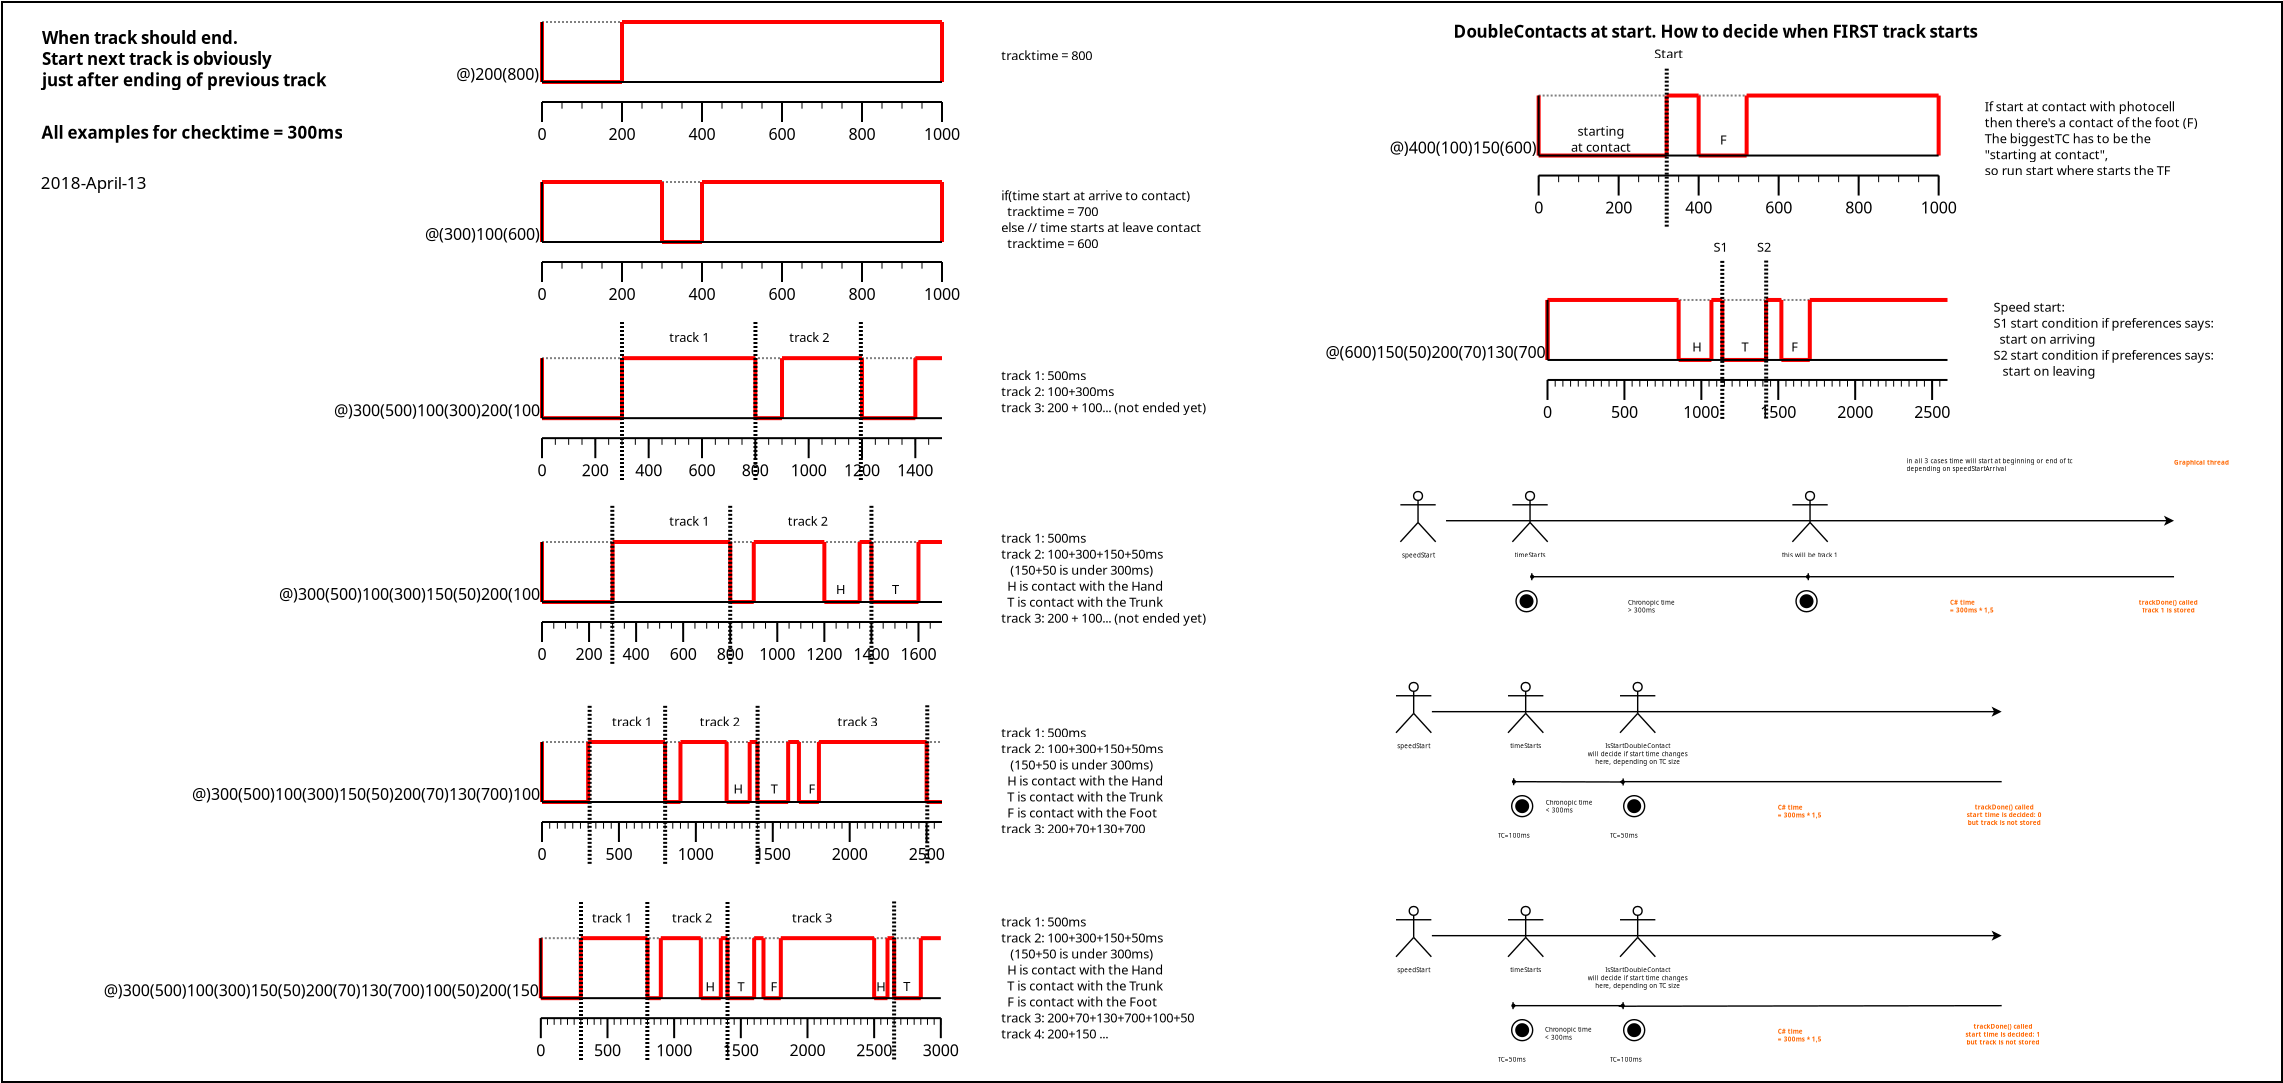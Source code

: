 <?xml version="1.0" encoding="UTF-8"?>
<dia:diagram xmlns:dia="http://www.lysator.liu.se/~alla/dia/">
  <dia:layer name="Fons" visible="true" connectable="true" active="true">
    <dia:object type="Standard - Box" version="0" id="O0">
      <dia:attribute name="obj_pos">
        <dia:point val="25,49"/>
      </dia:attribute>
      <dia:attribute name="obj_bb">
        <dia:rectangle val="24.95,48.95;139.05,103.05"/>
      </dia:attribute>
      <dia:attribute name="elem_corner">
        <dia:point val="25,49"/>
      </dia:attribute>
      <dia:attribute name="elem_width">
        <dia:real val="114"/>
      </dia:attribute>
      <dia:attribute name="elem_height">
        <dia:real val="54"/>
      </dia:attribute>
      <dia:attribute name="show_background">
        <dia:boolean val="true"/>
      </dia:attribute>
    </dia:object>
    <dia:object type="chronogram - line" version="0" id="O1">
      <dia:attribute name="obj_pos">
        <dia:point val="52,50"/>
      </dia:attribute>
      <dia:attribute name="obj_bb">
        <dia:rectangle val="47.153,49.95;72.05,53.15"/>
      </dia:attribute>
      <dia:attribute name="meta">
        <dia:composite type="dict"/>
      </dia:attribute>
      <dia:attribute name="elem_corner">
        <dia:point val="52,50"/>
      </dia:attribute>
      <dia:attribute name="elem_width">
        <dia:real val="20"/>
      </dia:attribute>
      <dia:attribute name="elem_height">
        <dia:real val="3"/>
      </dia:attribute>
      <dia:attribute name="name">
        <dia:string>#@)200(800)#</dia:string>
      </dia:attribute>
      <dia:attribute name="events">
        <dia:string>#@)200(800)#</dia:string>
      </dia:attribute>
      <dia:attribute name="start_time">
        <dia:real val="0"/>
      </dia:attribute>
      <dia:attribute name="end_time">
        <dia:real val="1000"/>
      </dia:attribute>
      <dia:attribute name="rise_time">
        <dia:real val="0"/>
      </dia:attribute>
      <dia:attribute name="fall_time">
        <dia:real val="0"/>
      </dia:attribute>
      <dia:attribute name="multibit">
        <dia:boolean val="false"/>
      </dia:attribute>
      <dia:attribute name="data_color">
        <dia:color val="#ff0000ff"/>
      </dia:attribute>
      <dia:attribute name="data_lwidth">
        <dia:real val="0.2"/>
      </dia:attribute>
      <dia:attribute name="color">
        <dia:color val="#000000ff"/>
      </dia:attribute>
      <dia:attribute name="main_lwidth">
        <dia:real val="0.1"/>
      </dia:attribute>
      <dia:attribute name="font">
        <dia:font family="sans" style="0" name="Helvetica"/>
      </dia:attribute>
      <dia:attribute name="font_size">
        <dia:real val="1"/>
      </dia:attribute>
      <dia:attribute name="font_color">
        <dia:color val="#000000ff"/>
      </dia:attribute>
    </dia:object>
    <dia:object type="chronogram - reference" version="0" id="O2">
      <dia:attribute name="obj_pos">
        <dia:point val="52,54"/>
      </dia:attribute>
      <dia:attribute name="obj_bb">
        <dia:rectangle val="50.286,53.95;73.714,56.05"/>
      </dia:attribute>
      <dia:attribute name="meta">
        <dia:composite type="dict"/>
      </dia:attribute>
      <dia:attribute name="elem_corner">
        <dia:point val="52,54"/>
      </dia:attribute>
      <dia:attribute name="elem_width">
        <dia:real val="20"/>
      </dia:attribute>
      <dia:attribute name="elem_height">
        <dia:real val="1"/>
      </dia:attribute>
      <dia:attribute name="start_time">
        <dia:real val="0"/>
      </dia:attribute>
      <dia:attribute name="end_time">
        <dia:real val="1000"/>
      </dia:attribute>
      <dia:attribute name="time_step">
        <dia:real val="200"/>
      </dia:attribute>
      <dia:attribute name="time_lstep">
        <dia:real val="50"/>
      </dia:attribute>
      <dia:attribute name="color">
        <dia:color val="#000000ff"/>
      </dia:attribute>
      <dia:attribute name="main_lwidth">
        <dia:real val="0.1"/>
      </dia:attribute>
      <dia:attribute name="light_lwidth">
        <dia:real val="0.05"/>
      </dia:attribute>
      <dia:attribute name="font">
        <dia:font family="sans" style="0" name="Helvetica"/>
      </dia:attribute>
      <dia:attribute name="font_size">
        <dia:real val="1"/>
      </dia:attribute>
      <dia:attribute name="font_color">
        <dia:color val="#000000ff"/>
      </dia:attribute>
    </dia:object>
    <dia:object type="Standard - Text" version="1" id="O3">
      <dia:attribute name="obj_pos">
        <dia:point val="74.964,51.912"/>
      </dia:attribute>
      <dia:attribute name="obj_bb">
        <dia:rectangle val="74.964,51.317;80.201,52.062"/>
      </dia:attribute>
      <dia:attribute name="text">
        <dia:composite type="text">
          <dia:attribute name="string">
            <dia:string>#tracktime = 800#</dia:string>
          </dia:attribute>
          <dia:attribute name="font">
            <dia:font family="sans" style="0" name="Helvetica"/>
          </dia:attribute>
          <dia:attribute name="height">
            <dia:real val="0.8"/>
          </dia:attribute>
          <dia:attribute name="pos">
            <dia:point val="74.964,51.912"/>
          </dia:attribute>
          <dia:attribute name="color">
            <dia:color val="#000000ff"/>
          </dia:attribute>
          <dia:attribute name="alignment">
            <dia:enum val="0"/>
          </dia:attribute>
        </dia:composite>
      </dia:attribute>
      <dia:attribute name="valign">
        <dia:enum val="3"/>
      </dia:attribute>
    </dia:object>
    <dia:object type="chronogram - line" version="0" id="O4">
      <dia:attribute name="obj_pos">
        <dia:point val="52,58"/>
      </dia:attribute>
      <dia:attribute name="obj_bb">
        <dia:rectangle val="45.31,57.95;72.05,61.15"/>
      </dia:attribute>
      <dia:attribute name="meta">
        <dia:composite type="dict"/>
      </dia:attribute>
      <dia:attribute name="elem_corner">
        <dia:point val="52,58"/>
      </dia:attribute>
      <dia:attribute name="elem_width">
        <dia:real val="20"/>
      </dia:attribute>
      <dia:attribute name="elem_height">
        <dia:real val="3"/>
      </dia:attribute>
      <dia:attribute name="name">
        <dia:string>#@(300)100(600)#</dia:string>
      </dia:attribute>
      <dia:attribute name="events">
        <dia:string>#@(300)100(600)#</dia:string>
      </dia:attribute>
      <dia:attribute name="start_time">
        <dia:real val="0"/>
      </dia:attribute>
      <dia:attribute name="end_time">
        <dia:real val="1000"/>
      </dia:attribute>
      <dia:attribute name="rise_time">
        <dia:real val="0"/>
      </dia:attribute>
      <dia:attribute name="fall_time">
        <dia:real val="0"/>
      </dia:attribute>
      <dia:attribute name="multibit">
        <dia:boolean val="false"/>
      </dia:attribute>
      <dia:attribute name="data_color">
        <dia:color val="#ff0000ff"/>
      </dia:attribute>
      <dia:attribute name="data_lwidth">
        <dia:real val="0.2"/>
      </dia:attribute>
      <dia:attribute name="color">
        <dia:color val="#000000ff"/>
      </dia:attribute>
      <dia:attribute name="main_lwidth">
        <dia:real val="0.1"/>
      </dia:attribute>
      <dia:attribute name="font">
        <dia:font family="sans" style="0" name="Helvetica"/>
      </dia:attribute>
      <dia:attribute name="font_size">
        <dia:real val="1"/>
      </dia:attribute>
      <dia:attribute name="font_color">
        <dia:color val="#000000ff"/>
      </dia:attribute>
    </dia:object>
    <dia:object type="chronogram - reference" version="0" id="O5">
      <dia:attribute name="obj_pos">
        <dia:point val="52,62"/>
      </dia:attribute>
      <dia:attribute name="obj_bb">
        <dia:rectangle val="50.286,61.95;73.714,64.05"/>
      </dia:attribute>
      <dia:attribute name="meta">
        <dia:composite type="dict"/>
      </dia:attribute>
      <dia:attribute name="elem_corner">
        <dia:point val="52,62"/>
      </dia:attribute>
      <dia:attribute name="elem_width">
        <dia:real val="20"/>
      </dia:attribute>
      <dia:attribute name="elem_height">
        <dia:real val="1"/>
      </dia:attribute>
      <dia:attribute name="start_time">
        <dia:real val="0"/>
      </dia:attribute>
      <dia:attribute name="end_time">
        <dia:real val="1000"/>
      </dia:attribute>
      <dia:attribute name="time_step">
        <dia:real val="200"/>
      </dia:attribute>
      <dia:attribute name="time_lstep">
        <dia:real val="50"/>
      </dia:attribute>
      <dia:attribute name="color">
        <dia:color val="#000000ff"/>
      </dia:attribute>
      <dia:attribute name="main_lwidth">
        <dia:real val="0.1"/>
      </dia:attribute>
      <dia:attribute name="light_lwidth">
        <dia:real val="0.05"/>
      </dia:attribute>
      <dia:attribute name="font">
        <dia:font family="sans" style="0" name="Helvetica"/>
      </dia:attribute>
      <dia:attribute name="font_size">
        <dia:real val="1"/>
      </dia:attribute>
      <dia:attribute name="font_color">
        <dia:color val="#000000ff"/>
      </dia:attribute>
    </dia:object>
    <dia:object type="Standard - Text" version="1" id="O6">
      <dia:attribute name="obj_pos">
        <dia:point val="74.982,51.912"/>
      </dia:attribute>
      <dia:attribute name="obj_bb">
        <dia:rectangle val="74.982,51.317;74.982,52.062"/>
      </dia:attribute>
      <dia:attribute name="text">
        <dia:composite type="text">
          <dia:attribute name="string">
            <dia:string>##</dia:string>
          </dia:attribute>
          <dia:attribute name="font">
            <dia:font family="sans" style="0" name="Helvetica"/>
          </dia:attribute>
          <dia:attribute name="height">
            <dia:real val="0.8"/>
          </dia:attribute>
          <dia:attribute name="pos">
            <dia:point val="74.982,51.912"/>
          </dia:attribute>
          <dia:attribute name="color">
            <dia:color val="#000000ff"/>
          </dia:attribute>
          <dia:attribute name="alignment">
            <dia:enum val="0"/>
          </dia:attribute>
        </dia:composite>
      </dia:attribute>
      <dia:attribute name="valign">
        <dia:enum val="3"/>
      </dia:attribute>
    </dia:object>
    <dia:object type="Standard - Text" version="1" id="O7">
      <dia:attribute name="obj_pos">
        <dia:point val="74.964,58.912"/>
      </dia:attribute>
      <dia:attribute name="obj_bb">
        <dia:rectangle val="74.964,58.317;85.951,61.462"/>
      </dia:attribute>
      <dia:attribute name="text">
        <dia:composite type="text">
          <dia:attribute name="string">
            <dia:string>#if(time start at arrive to contact)
  tracktime = 700
else // time starts at leave contact
  tracktime = 600 #</dia:string>
          </dia:attribute>
          <dia:attribute name="font">
            <dia:font family="sans" style="0" name="Helvetica"/>
          </dia:attribute>
          <dia:attribute name="height">
            <dia:real val="0.8"/>
          </dia:attribute>
          <dia:attribute name="pos">
            <dia:point val="74.964,58.912"/>
          </dia:attribute>
          <dia:attribute name="color">
            <dia:color val="#000000ff"/>
          </dia:attribute>
          <dia:attribute name="alignment">
            <dia:enum val="0"/>
          </dia:attribute>
        </dia:composite>
      </dia:attribute>
      <dia:attribute name="valign">
        <dia:enum val="3"/>
      </dia:attribute>
    </dia:object>
    <dia:object type="chronogram - line" version="0" id="O8">
      <dia:attribute name="obj_pos">
        <dia:point val="52,66.808"/>
      </dia:attribute>
      <dia:attribute name="obj_bb">
        <dia:rectangle val="40.095,66.758;72.05,69.958"/>
      </dia:attribute>
      <dia:attribute name="meta">
        <dia:composite type="dict"/>
      </dia:attribute>
      <dia:attribute name="elem_corner">
        <dia:point val="52,66.808"/>
      </dia:attribute>
      <dia:attribute name="elem_width">
        <dia:real val="20"/>
      </dia:attribute>
      <dia:attribute name="elem_height">
        <dia:real val="3"/>
      </dia:attribute>
      <dia:attribute name="name">
        <dia:string>#@)300(500)100(300)200(100#</dia:string>
      </dia:attribute>
      <dia:attribute name="events">
        <dia:string>#@)300(500)100(300)200(100#</dia:string>
      </dia:attribute>
      <dia:attribute name="start_time">
        <dia:real val="0"/>
      </dia:attribute>
      <dia:attribute name="end_time">
        <dia:real val="1500"/>
      </dia:attribute>
      <dia:attribute name="rise_time">
        <dia:real val="0"/>
      </dia:attribute>
      <dia:attribute name="fall_time">
        <dia:real val="0"/>
      </dia:attribute>
      <dia:attribute name="multibit">
        <dia:boolean val="false"/>
      </dia:attribute>
      <dia:attribute name="data_color">
        <dia:color val="#ff0000ff"/>
      </dia:attribute>
      <dia:attribute name="data_lwidth">
        <dia:real val="0.2"/>
      </dia:attribute>
      <dia:attribute name="color">
        <dia:color val="#000000ff"/>
      </dia:attribute>
      <dia:attribute name="main_lwidth">
        <dia:real val="0.1"/>
      </dia:attribute>
      <dia:attribute name="font">
        <dia:font family="sans" style="0" name="Helvetica"/>
      </dia:attribute>
      <dia:attribute name="font_size">
        <dia:real val="1"/>
      </dia:attribute>
      <dia:attribute name="font_color">
        <dia:color val="#000000ff"/>
      </dia:attribute>
    </dia:object>
    <dia:object type="chronogram - reference" version="0" id="O9">
      <dia:attribute name="obj_pos">
        <dia:point val="52,70.808"/>
      </dia:attribute>
      <dia:attribute name="obj_bb">
        <dia:rectangle val="50.286,70.758;73.714,72.858"/>
      </dia:attribute>
      <dia:attribute name="meta">
        <dia:composite type="dict"/>
      </dia:attribute>
      <dia:attribute name="elem_corner">
        <dia:point val="52,70.808"/>
      </dia:attribute>
      <dia:attribute name="elem_width">
        <dia:real val="20"/>
      </dia:attribute>
      <dia:attribute name="elem_height">
        <dia:real val="1"/>
      </dia:attribute>
      <dia:attribute name="start_time">
        <dia:real val="0"/>
      </dia:attribute>
      <dia:attribute name="end_time">
        <dia:real val="1500"/>
      </dia:attribute>
      <dia:attribute name="time_step">
        <dia:real val="200"/>
      </dia:attribute>
      <dia:attribute name="time_lstep">
        <dia:real val="50"/>
      </dia:attribute>
      <dia:attribute name="color">
        <dia:color val="#000000ff"/>
      </dia:attribute>
      <dia:attribute name="main_lwidth">
        <dia:real val="0.1"/>
      </dia:attribute>
      <dia:attribute name="light_lwidth">
        <dia:real val="0.05"/>
      </dia:attribute>
      <dia:attribute name="font">
        <dia:font family="sans" style="0" name="Helvetica"/>
      </dia:attribute>
      <dia:attribute name="font_size">
        <dia:real val="1"/>
      </dia:attribute>
      <dia:attribute name="font_color">
        <dia:color val="#000000ff"/>
      </dia:attribute>
    </dia:object>
    <dia:object type="Standard - Text" version="1" id="O10">
      <dia:attribute name="obj_pos">
        <dia:point val="58.358,66"/>
      </dia:attribute>
      <dia:attribute name="obj_bb">
        <dia:rectangle val="58.358,65.405;60.595,66.15"/>
      </dia:attribute>
      <dia:attribute name="text">
        <dia:composite type="text">
          <dia:attribute name="string">
            <dia:string>#track 1#</dia:string>
          </dia:attribute>
          <dia:attribute name="font">
            <dia:font family="sans" style="0" name="Helvetica"/>
          </dia:attribute>
          <dia:attribute name="height">
            <dia:real val="0.8"/>
          </dia:attribute>
          <dia:attribute name="pos">
            <dia:point val="58.358,66"/>
          </dia:attribute>
          <dia:attribute name="color">
            <dia:color val="#000000ff"/>
          </dia:attribute>
          <dia:attribute name="alignment">
            <dia:enum val="0"/>
          </dia:attribute>
        </dia:composite>
      </dia:attribute>
      <dia:attribute name="valign">
        <dia:enum val="3"/>
      </dia:attribute>
    </dia:object>
    <dia:object type="Standard - Text" version="1" id="O11">
      <dia:attribute name="obj_pos">
        <dia:point val="64.362,66"/>
      </dia:attribute>
      <dia:attribute name="obj_bb">
        <dia:rectangle val="64.362,65.405;66.6,66.15"/>
      </dia:attribute>
      <dia:attribute name="text">
        <dia:composite type="text">
          <dia:attribute name="string">
            <dia:string>#track 2#</dia:string>
          </dia:attribute>
          <dia:attribute name="font">
            <dia:font family="sans" style="0" name="Helvetica"/>
          </dia:attribute>
          <dia:attribute name="height">
            <dia:real val="0.8"/>
          </dia:attribute>
          <dia:attribute name="pos">
            <dia:point val="64.362,66"/>
          </dia:attribute>
          <dia:attribute name="color">
            <dia:color val="#000000ff"/>
          </dia:attribute>
          <dia:attribute name="alignment">
            <dia:enum val="0"/>
          </dia:attribute>
        </dia:composite>
      </dia:attribute>
      <dia:attribute name="valign">
        <dia:enum val="3"/>
      </dia:attribute>
    </dia:object>
    <dia:object type="Standard - Text" version="1" id="O12">
      <dia:attribute name="obj_pos">
        <dia:point val="74.964,67.912"/>
      </dia:attribute>
      <dia:attribute name="obj_bb">
        <dia:rectangle val="74.964,67.317;86.804,69.662"/>
      </dia:attribute>
      <dia:attribute name="text">
        <dia:composite type="text">
          <dia:attribute name="string">
            <dia:string>#track 1: 500ms
track 2: 100+300ms
track 3: 200 + 100... (not ended yet)#</dia:string>
          </dia:attribute>
          <dia:attribute name="font">
            <dia:font family="sans" style="0" name="Helvetica"/>
          </dia:attribute>
          <dia:attribute name="height">
            <dia:real val="0.8"/>
          </dia:attribute>
          <dia:attribute name="pos">
            <dia:point val="74.964,67.912"/>
          </dia:attribute>
          <dia:attribute name="color">
            <dia:color val="#000000ff"/>
          </dia:attribute>
          <dia:attribute name="alignment">
            <dia:enum val="0"/>
          </dia:attribute>
        </dia:composite>
      </dia:attribute>
      <dia:attribute name="valign">
        <dia:enum val="3"/>
      </dia:attribute>
    </dia:object>
    <dia:object type="Standard - Line" version="0" id="O13">
      <dia:attribute name="obj_pos">
        <dia:point val="62.672,65"/>
      </dia:attribute>
      <dia:attribute name="obj_bb">
        <dia:rectangle val="62.572,64.9;62.772,73.1"/>
      </dia:attribute>
      <dia:attribute name="conn_endpoints">
        <dia:point val="62.672,65"/>
        <dia:point val="62.672,73"/>
      </dia:attribute>
      <dia:attribute name="numcp">
        <dia:int val="1"/>
      </dia:attribute>
      <dia:attribute name="line_width">
        <dia:real val="0.2"/>
      </dia:attribute>
      <dia:attribute name="line_style">
        <dia:enum val="4"/>
      </dia:attribute>
    </dia:object>
    <dia:object type="Standard - Line" version="0" id="O14">
      <dia:attribute name="obj_pos">
        <dia:point val="67.944,65"/>
      </dia:attribute>
      <dia:attribute name="obj_bb">
        <dia:rectangle val="67.844,64.9;68.044,73.1"/>
      </dia:attribute>
      <dia:attribute name="conn_endpoints">
        <dia:point val="67.944,65"/>
        <dia:point val="67.944,73"/>
      </dia:attribute>
      <dia:attribute name="numcp">
        <dia:int val="1"/>
      </dia:attribute>
      <dia:attribute name="line_width">
        <dia:real val="0.2"/>
      </dia:attribute>
      <dia:attribute name="line_style">
        <dia:enum val="4"/>
      </dia:attribute>
    </dia:object>
    <dia:object type="Standard - Line" version="0" id="O15">
      <dia:attribute name="obj_pos">
        <dia:point val="56,65"/>
      </dia:attribute>
      <dia:attribute name="obj_bb">
        <dia:rectangle val="55.9,64.9;56.1,73.1"/>
      </dia:attribute>
      <dia:attribute name="conn_endpoints">
        <dia:point val="56,65"/>
        <dia:point val="56,73"/>
      </dia:attribute>
      <dia:attribute name="numcp">
        <dia:int val="1"/>
      </dia:attribute>
      <dia:attribute name="line_width">
        <dia:real val="0.2"/>
      </dia:attribute>
      <dia:attribute name="line_style">
        <dia:enum val="4"/>
      </dia:attribute>
    </dia:object>
    <dia:object type="chronogram - line" version="0" id="O16">
      <dia:attribute name="obj_pos">
        <dia:point val="52,76"/>
      </dia:attribute>
      <dia:attribute name="obj_bb">
        <dia:rectangle val="36.92,75.95;72.05,79.15"/>
      </dia:attribute>
      <dia:attribute name="meta">
        <dia:composite type="dict"/>
      </dia:attribute>
      <dia:attribute name="elem_corner">
        <dia:point val="52,76"/>
      </dia:attribute>
      <dia:attribute name="elem_width">
        <dia:real val="20"/>
      </dia:attribute>
      <dia:attribute name="elem_height">
        <dia:real val="3"/>
      </dia:attribute>
      <dia:attribute name="name">
        <dia:string>#@)300(500)100(300)150(50)200(100#</dia:string>
      </dia:attribute>
      <dia:attribute name="events">
        <dia:string>#@)300(500)100(300)150(50)200(100#</dia:string>
      </dia:attribute>
      <dia:attribute name="start_time">
        <dia:real val="0"/>
      </dia:attribute>
      <dia:attribute name="end_time">
        <dia:real val="1700"/>
      </dia:attribute>
      <dia:attribute name="rise_time">
        <dia:real val="0"/>
      </dia:attribute>
      <dia:attribute name="fall_time">
        <dia:real val="0"/>
      </dia:attribute>
      <dia:attribute name="multibit">
        <dia:boolean val="false"/>
      </dia:attribute>
      <dia:attribute name="data_color">
        <dia:color val="#ff0000ff"/>
      </dia:attribute>
      <dia:attribute name="data_lwidth">
        <dia:real val="0.2"/>
      </dia:attribute>
      <dia:attribute name="color">
        <dia:color val="#000000ff"/>
      </dia:attribute>
      <dia:attribute name="main_lwidth">
        <dia:real val="0.1"/>
      </dia:attribute>
      <dia:attribute name="font">
        <dia:font family="sans" style="0" name="Helvetica"/>
      </dia:attribute>
      <dia:attribute name="font_size">
        <dia:real val="1"/>
      </dia:attribute>
      <dia:attribute name="font_color">
        <dia:color val="#000000ff"/>
      </dia:attribute>
    </dia:object>
    <dia:object type="chronogram - reference" version="0" id="O17">
      <dia:attribute name="obj_pos">
        <dia:point val="52,80"/>
      </dia:attribute>
      <dia:attribute name="obj_bb">
        <dia:rectangle val="50.286,79.95;73.714,82.05"/>
      </dia:attribute>
      <dia:attribute name="meta">
        <dia:composite type="dict"/>
      </dia:attribute>
      <dia:attribute name="elem_corner">
        <dia:point val="52,80"/>
      </dia:attribute>
      <dia:attribute name="elem_width">
        <dia:real val="20"/>
      </dia:attribute>
      <dia:attribute name="elem_height">
        <dia:real val="1"/>
      </dia:attribute>
      <dia:attribute name="start_time">
        <dia:real val="0"/>
      </dia:attribute>
      <dia:attribute name="end_time">
        <dia:real val="1700"/>
      </dia:attribute>
      <dia:attribute name="time_step">
        <dia:real val="200"/>
      </dia:attribute>
      <dia:attribute name="time_lstep">
        <dia:real val="50"/>
      </dia:attribute>
      <dia:attribute name="color">
        <dia:color val="#000000ff"/>
      </dia:attribute>
      <dia:attribute name="main_lwidth">
        <dia:real val="0.1"/>
      </dia:attribute>
      <dia:attribute name="light_lwidth">
        <dia:real val="0.05"/>
      </dia:attribute>
      <dia:attribute name="font">
        <dia:font family="sans" style="0" name="Helvetica"/>
      </dia:attribute>
      <dia:attribute name="font_size">
        <dia:real val="1"/>
      </dia:attribute>
      <dia:attribute name="font_color">
        <dia:color val="#000000ff"/>
      </dia:attribute>
    </dia:object>
    <dia:object type="Standard - Text" version="1" id="O18">
      <dia:attribute name="obj_pos">
        <dia:point val="58.358,75.192"/>
      </dia:attribute>
      <dia:attribute name="obj_bb">
        <dia:rectangle val="58.358,74.597;60.595,75.342"/>
      </dia:attribute>
      <dia:attribute name="text">
        <dia:composite type="text">
          <dia:attribute name="string">
            <dia:string>#track 1#</dia:string>
          </dia:attribute>
          <dia:attribute name="font">
            <dia:font family="sans" style="0" name="Helvetica"/>
          </dia:attribute>
          <dia:attribute name="height">
            <dia:real val="0.8"/>
          </dia:attribute>
          <dia:attribute name="pos">
            <dia:point val="58.358,75.192"/>
          </dia:attribute>
          <dia:attribute name="color">
            <dia:color val="#000000ff"/>
          </dia:attribute>
          <dia:attribute name="alignment">
            <dia:enum val="0"/>
          </dia:attribute>
        </dia:composite>
      </dia:attribute>
      <dia:attribute name="valign">
        <dia:enum val="3"/>
      </dia:attribute>
    </dia:object>
    <dia:object type="Standard - Text" version="1" id="O19">
      <dia:attribute name="obj_pos">
        <dia:point val="64.287,75.192"/>
      </dia:attribute>
      <dia:attribute name="obj_bb">
        <dia:rectangle val="64.287,74.597;66.525,75.342"/>
      </dia:attribute>
      <dia:attribute name="text">
        <dia:composite type="text">
          <dia:attribute name="string">
            <dia:string>#track 2#</dia:string>
          </dia:attribute>
          <dia:attribute name="font">
            <dia:font family="sans" style="0" name="Helvetica"/>
          </dia:attribute>
          <dia:attribute name="height">
            <dia:real val="0.8"/>
          </dia:attribute>
          <dia:attribute name="pos">
            <dia:point val="64.287,75.192"/>
          </dia:attribute>
          <dia:attribute name="color">
            <dia:color val="#000000ff"/>
          </dia:attribute>
          <dia:attribute name="alignment">
            <dia:enum val="0"/>
          </dia:attribute>
        </dia:composite>
      </dia:attribute>
      <dia:attribute name="valign">
        <dia:enum val="3"/>
      </dia:attribute>
    </dia:object>
    <dia:object type="Standard - Line" version="0" id="O20">
      <dia:attribute name="obj_pos">
        <dia:point val="61.41,74.192"/>
      </dia:attribute>
      <dia:attribute name="obj_bb">
        <dia:rectangle val="61.31,74.092;61.51,82.292"/>
      </dia:attribute>
      <dia:attribute name="conn_endpoints">
        <dia:point val="61.41,74.192"/>
        <dia:point val="61.41,82.192"/>
      </dia:attribute>
      <dia:attribute name="numcp">
        <dia:int val="1"/>
      </dia:attribute>
      <dia:attribute name="line_width">
        <dia:real val="0.2"/>
      </dia:attribute>
      <dia:attribute name="line_style">
        <dia:enum val="4"/>
      </dia:attribute>
    </dia:object>
    <dia:object type="Standard - Line" version="0" id="O21">
      <dia:attribute name="obj_pos">
        <dia:point val="68.472,74.192"/>
      </dia:attribute>
      <dia:attribute name="obj_bb">
        <dia:rectangle val="68.372,74.092;68.572,82.292"/>
      </dia:attribute>
      <dia:attribute name="conn_endpoints">
        <dia:point val="68.472,74.192"/>
        <dia:point val="68.472,82.192"/>
      </dia:attribute>
      <dia:attribute name="numcp">
        <dia:int val="1"/>
      </dia:attribute>
      <dia:attribute name="line_width">
        <dia:real val="0.2"/>
      </dia:attribute>
      <dia:attribute name="line_style">
        <dia:enum val="4"/>
      </dia:attribute>
    </dia:object>
    <dia:object type="Standard - Line" version="0" id="O22">
      <dia:attribute name="obj_pos">
        <dia:point val="55.516,74.192"/>
      </dia:attribute>
      <dia:attribute name="obj_bb">
        <dia:rectangle val="55.416,74.092;55.616,82.292"/>
      </dia:attribute>
      <dia:attribute name="conn_endpoints">
        <dia:point val="55.516,74.192"/>
        <dia:point val="55.516,82.192"/>
      </dia:attribute>
      <dia:attribute name="numcp">
        <dia:int val="1"/>
      </dia:attribute>
      <dia:attribute name="line_width">
        <dia:real val="0.2"/>
      </dia:attribute>
      <dia:attribute name="line_style">
        <dia:enum val="4"/>
      </dia:attribute>
    </dia:object>
    <dia:object type="Standard - Text" version="1" id="O23">
      <dia:attribute name="obj_pos">
        <dia:point val="74.964,76.036"/>
      </dia:attribute>
      <dia:attribute name="obj_bb">
        <dia:rectangle val="74.964,75.441;86.804,80.186"/>
      </dia:attribute>
      <dia:attribute name="text">
        <dia:composite type="text">
          <dia:attribute name="string">
            <dia:string>#track 1: 500ms
track 2: 100+300+150+50ms
   (150+50 is under 300ms)
  H is contact with the Hand
  T is contact with the Trunk
track 3: 200 + 100... (not ended yet)#</dia:string>
          </dia:attribute>
          <dia:attribute name="font">
            <dia:font family="sans" style="0" name="Helvetica"/>
          </dia:attribute>
          <dia:attribute name="height">
            <dia:real val="0.8"/>
          </dia:attribute>
          <dia:attribute name="pos">
            <dia:point val="74.964,76.036"/>
          </dia:attribute>
          <dia:attribute name="color">
            <dia:color val="#000000ff"/>
          </dia:attribute>
          <dia:attribute name="alignment">
            <dia:enum val="0"/>
          </dia:attribute>
        </dia:composite>
      </dia:attribute>
      <dia:attribute name="valign">
        <dia:enum val="3"/>
      </dia:attribute>
    </dia:object>
    <dia:object type="Standard - Text" version="1" id="O24">
      <dia:attribute name="obj_pos">
        <dia:point val="26.971,55.836"/>
      </dia:attribute>
      <dia:attribute name="obj_bb">
        <dia:rectangle val="26.971,55.048;44.369,56.036"/>
      </dia:attribute>
      <dia:attribute name="text">
        <dia:composite type="text">
          <dia:attribute name="string">
            <dia:string>#All examples for checktime = 300ms#</dia:string>
          </dia:attribute>
          <dia:attribute name="font">
            <dia:font family="sans" style="80" name="Helvetica-Bold"/>
          </dia:attribute>
          <dia:attribute name="height">
            <dia:real val="1.058"/>
          </dia:attribute>
          <dia:attribute name="pos">
            <dia:point val="26.971,55.836"/>
          </dia:attribute>
          <dia:attribute name="color">
            <dia:color val="#000000ff"/>
          </dia:attribute>
          <dia:attribute name="alignment">
            <dia:enum val="0"/>
          </dia:attribute>
        </dia:composite>
      </dia:attribute>
      <dia:attribute name="valign">
        <dia:enum val="3"/>
      </dia:attribute>
    </dia:object>
    <dia:object type="Standard - Text" version="1" id="O25">
      <dia:attribute name="obj_pos">
        <dia:point val="66.7,78.6"/>
      </dia:attribute>
      <dia:attribute name="obj_bb">
        <dia:rectangle val="66.7,78.005;67.183,78.75"/>
      </dia:attribute>
      <dia:attribute name="text">
        <dia:composite type="text">
          <dia:attribute name="string">
            <dia:string>#H#</dia:string>
          </dia:attribute>
          <dia:attribute name="font">
            <dia:font family="sans" style="0" name="Helvetica"/>
          </dia:attribute>
          <dia:attribute name="height">
            <dia:real val="0.8"/>
          </dia:attribute>
          <dia:attribute name="pos">
            <dia:point val="66.7,78.6"/>
          </dia:attribute>
          <dia:attribute name="color">
            <dia:color val="#000000ff"/>
          </dia:attribute>
          <dia:attribute name="alignment">
            <dia:enum val="0"/>
          </dia:attribute>
        </dia:composite>
      </dia:attribute>
      <dia:attribute name="valign">
        <dia:enum val="3"/>
      </dia:attribute>
    </dia:object>
    <dia:object type="Standard - Text" version="1" id="O26">
      <dia:attribute name="obj_pos">
        <dia:point val="69.5,78.6"/>
      </dia:attribute>
      <dia:attribute name="obj_bb">
        <dia:rectangle val="69.5,78.005;69.892,78.75"/>
      </dia:attribute>
      <dia:attribute name="text">
        <dia:composite type="text">
          <dia:attribute name="string">
            <dia:string>#T#</dia:string>
          </dia:attribute>
          <dia:attribute name="font">
            <dia:font family="sans" style="0" name="Helvetica"/>
          </dia:attribute>
          <dia:attribute name="height">
            <dia:real val="0.8"/>
          </dia:attribute>
          <dia:attribute name="pos">
            <dia:point val="69.5,78.6"/>
          </dia:attribute>
          <dia:attribute name="color">
            <dia:color val="#000000ff"/>
          </dia:attribute>
          <dia:attribute name="alignment">
            <dia:enum val="0"/>
          </dia:attribute>
        </dia:composite>
      </dia:attribute>
      <dia:attribute name="valign">
        <dia:enum val="3"/>
      </dia:attribute>
    </dia:object>
    <dia:object type="chronogram - line" version="0" id="O27">
      <dia:attribute name="obj_pos">
        <dia:point val="52,86"/>
      </dia:attribute>
      <dia:attribute name="obj_bb">
        <dia:rectangle val="31.902,85.95;72.05,89.15"/>
      </dia:attribute>
      <dia:attribute name="meta">
        <dia:composite type="dict"/>
      </dia:attribute>
      <dia:attribute name="elem_corner">
        <dia:point val="52,86"/>
      </dia:attribute>
      <dia:attribute name="elem_width">
        <dia:real val="20"/>
      </dia:attribute>
      <dia:attribute name="elem_height">
        <dia:real val="3"/>
      </dia:attribute>
      <dia:attribute name="name">
        <dia:string>#@)300(500)100(300)150(50)200(70)130(700)100#</dia:string>
      </dia:attribute>
      <dia:attribute name="events">
        <dia:string>#@)300(500)100(300)150(50)200(70)130(700)100#</dia:string>
      </dia:attribute>
      <dia:attribute name="start_time">
        <dia:real val="0"/>
      </dia:attribute>
      <dia:attribute name="end_time">
        <dia:real val="2600"/>
      </dia:attribute>
      <dia:attribute name="rise_time">
        <dia:real val="0"/>
      </dia:attribute>
      <dia:attribute name="fall_time">
        <dia:real val="0"/>
      </dia:attribute>
      <dia:attribute name="multibit">
        <dia:boolean val="false"/>
      </dia:attribute>
      <dia:attribute name="data_color">
        <dia:color val="#ff0000ff"/>
      </dia:attribute>
      <dia:attribute name="data_lwidth">
        <dia:real val="0.2"/>
      </dia:attribute>
      <dia:attribute name="color">
        <dia:color val="#000000ff"/>
      </dia:attribute>
      <dia:attribute name="main_lwidth">
        <dia:real val="0.1"/>
      </dia:attribute>
      <dia:attribute name="font">
        <dia:font family="sans" style="0" name="Helvetica"/>
      </dia:attribute>
      <dia:attribute name="font_size">
        <dia:real val="1"/>
      </dia:attribute>
      <dia:attribute name="font_color">
        <dia:color val="#000000ff"/>
      </dia:attribute>
    </dia:object>
    <dia:object type="chronogram - reference" version="0" id="O28">
      <dia:attribute name="obj_pos">
        <dia:point val="52,90"/>
      </dia:attribute>
      <dia:attribute name="obj_bb">
        <dia:rectangle val="50.286,89.95;73.714,92.05"/>
      </dia:attribute>
      <dia:attribute name="meta">
        <dia:composite type="dict"/>
      </dia:attribute>
      <dia:attribute name="elem_corner">
        <dia:point val="52,90"/>
      </dia:attribute>
      <dia:attribute name="elem_width">
        <dia:real val="20"/>
      </dia:attribute>
      <dia:attribute name="elem_height">
        <dia:real val="1"/>
      </dia:attribute>
      <dia:attribute name="start_time">
        <dia:real val="0"/>
      </dia:attribute>
      <dia:attribute name="end_time">
        <dia:real val="2600"/>
      </dia:attribute>
      <dia:attribute name="time_step">
        <dia:real val="500"/>
      </dia:attribute>
      <dia:attribute name="time_lstep">
        <dia:real val="50"/>
      </dia:attribute>
      <dia:attribute name="color">
        <dia:color val="#000000ff"/>
      </dia:attribute>
      <dia:attribute name="main_lwidth">
        <dia:real val="0.1"/>
      </dia:attribute>
      <dia:attribute name="light_lwidth">
        <dia:real val="0.05"/>
      </dia:attribute>
      <dia:attribute name="font">
        <dia:font family="sans" style="0" name="Helvetica"/>
      </dia:attribute>
      <dia:attribute name="font_size">
        <dia:real val="1"/>
      </dia:attribute>
      <dia:attribute name="font_color">
        <dia:color val="#000000ff"/>
      </dia:attribute>
    </dia:object>
    <dia:object type="Standard - Text" version="1" id="O29">
      <dia:attribute name="obj_pos">
        <dia:point val="55.5,85.219"/>
      </dia:attribute>
      <dia:attribute name="obj_bb">
        <dia:rectangle val="55.5,84.624;57.737,85.369"/>
      </dia:attribute>
      <dia:attribute name="text">
        <dia:composite type="text">
          <dia:attribute name="string">
            <dia:string>#track 1#</dia:string>
          </dia:attribute>
          <dia:attribute name="font">
            <dia:font family="sans" style="0" name="Helvetica"/>
          </dia:attribute>
          <dia:attribute name="height">
            <dia:real val="0.8"/>
          </dia:attribute>
          <dia:attribute name="pos">
            <dia:point val="55.5,85.219"/>
          </dia:attribute>
          <dia:attribute name="color">
            <dia:color val="#000000ff"/>
          </dia:attribute>
          <dia:attribute name="alignment">
            <dia:enum val="0"/>
          </dia:attribute>
        </dia:composite>
      </dia:attribute>
      <dia:attribute name="valign">
        <dia:enum val="3"/>
      </dia:attribute>
    </dia:object>
    <dia:object type="Standard - Text" version="1" id="O30">
      <dia:attribute name="obj_pos">
        <dia:point val="59.89,85.219"/>
      </dia:attribute>
      <dia:attribute name="obj_bb">
        <dia:rectangle val="59.89,84.624;62.128,85.369"/>
      </dia:attribute>
      <dia:attribute name="text">
        <dia:composite type="text">
          <dia:attribute name="string">
            <dia:string>#track 2#</dia:string>
          </dia:attribute>
          <dia:attribute name="font">
            <dia:font family="sans" style="0" name="Helvetica"/>
          </dia:attribute>
          <dia:attribute name="height">
            <dia:real val="0.8"/>
          </dia:attribute>
          <dia:attribute name="pos">
            <dia:point val="59.89,85.219"/>
          </dia:attribute>
          <dia:attribute name="color">
            <dia:color val="#000000ff"/>
          </dia:attribute>
          <dia:attribute name="alignment">
            <dia:enum val="0"/>
          </dia:attribute>
        </dia:composite>
      </dia:attribute>
      <dia:attribute name="valign">
        <dia:enum val="3"/>
      </dia:attribute>
    </dia:object>
    <dia:object type="Standard - Line" version="0" id="O31">
      <dia:attribute name="obj_pos">
        <dia:point val="58.157,84.192"/>
      </dia:attribute>
      <dia:attribute name="obj_bb">
        <dia:rectangle val="58.057,84.092;58.258,92.292"/>
      </dia:attribute>
      <dia:attribute name="conn_endpoints">
        <dia:point val="58.157,84.192"/>
        <dia:point val="58.157,92.192"/>
      </dia:attribute>
      <dia:attribute name="numcp">
        <dia:int val="1"/>
      </dia:attribute>
      <dia:attribute name="line_width">
        <dia:real val="0.2"/>
      </dia:attribute>
      <dia:attribute name="line_style">
        <dia:enum val="4"/>
      </dia:attribute>
    </dia:object>
    <dia:object type="Standard - Line" version="0" id="O32">
      <dia:attribute name="obj_pos">
        <dia:point val="62.78,84.192"/>
      </dia:attribute>
      <dia:attribute name="obj_bb">
        <dia:rectangle val="62.68,84.092;62.88,92.292"/>
      </dia:attribute>
      <dia:attribute name="conn_endpoints">
        <dia:point val="62.78,84.192"/>
        <dia:point val="62.78,92.192"/>
      </dia:attribute>
      <dia:attribute name="numcp">
        <dia:int val="1"/>
      </dia:attribute>
      <dia:attribute name="line_width">
        <dia:real val="0.2"/>
      </dia:attribute>
      <dia:attribute name="line_style">
        <dia:enum val="4"/>
      </dia:attribute>
    </dia:object>
    <dia:object type="Standard - Line" version="0" id="O33">
      <dia:attribute name="obj_pos">
        <dia:point val="54.382,84.192"/>
      </dia:attribute>
      <dia:attribute name="obj_bb">
        <dia:rectangle val="54.282,84.092;54.482,92.292"/>
      </dia:attribute>
      <dia:attribute name="conn_endpoints">
        <dia:point val="54.382,84.192"/>
        <dia:point val="54.382,92.192"/>
      </dia:attribute>
      <dia:attribute name="numcp">
        <dia:int val="1"/>
      </dia:attribute>
      <dia:attribute name="line_width">
        <dia:real val="0.2"/>
      </dia:attribute>
      <dia:attribute name="line_style">
        <dia:enum val="4"/>
      </dia:attribute>
    </dia:object>
    <dia:object type="Standard - Text" version="1" id="O34">
      <dia:attribute name="obj_pos">
        <dia:point val="74.964,85.773"/>
      </dia:attribute>
      <dia:attribute name="obj_bb">
        <dia:rectangle val="74.964,85.178;84.669,90.723"/>
      </dia:attribute>
      <dia:attribute name="text">
        <dia:composite type="text">
          <dia:attribute name="string">
            <dia:string>#track 1: 500ms
track 2: 100+300+150+50ms
   (150+50 is under 300ms)
  H is contact with the Hand
  T is contact with the Trunk
  F is contact with the Foot
track 3: 200+70+130+700#</dia:string>
          </dia:attribute>
          <dia:attribute name="font">
            <dia:font family="sans" style="0" name="Helvetica"/>
          </dia:attribute>
          <dia:attribute name="height">
            <dia:real val="0.8"/>
          </dia:attribute>
          <dia:attribute name="pos">
            <dia:point val="74.964,85.773"/>
          </dia:attribute>
          <dia:attribute name="color">
            <dia:color val="#000000ff"/>
          </dia:attribute>
          <dia:attribute name="alignment">
            <dia:enum val="0"/>
          </dia:attribute>
        </dia:composite>
      </dia:attribute>
      <dia:attribute name="valign">
        <dia:enum val="3"/>
      </dia:attribute>
    </dia:object>
    <dia:object type="Standard - Text" version="1" id="O35">
      <dia:attribute name="obj_pos">
        <dia:point val="61.573,88.573"/>
      </dia:attribute>
      <dia:attribute name="obj_bb">
        <dia:rectangle val="61.573,87.978;62.056,88.723"/>
      </dia:attribute>
      <dia:attribute name="text">
        <dia:composite type="text">
          <dia:attribute name="string">
            <dia:string>#H#</dia:string>
          </dia:attribute>
          <dia:attribute name="font">
            <dia:font family="sans" style="0" name="Helvetica"/>
          </dia:attribute>
          <dia:attribute name="height">
            <dia:real val="0.8"/>
          </dia:attribute>
          <dia:attribute name="pos">
            <dia:point val="61.573,88.573"/>
          </dia:attribute>
          <dia:attribute name="color">
            <dia:color val="#000000ff"/>
          </dia:attribute>
          <dia:attribute name="alignment">
            <dia:enum val="0"/>
          </dia:attribute>
        </dia:composite>
      </dia:attribute>
      <dia:attribute name="valign">
        <dia:enum val="3"/>
      </dia:attribute>
    </dia:object>
    <dia:object type="Standard - Text" version="1" id="O36">
      <dia:attribute name="obj_pos">
        <dia:point val="63.436,88.573"/>
      </dia:attribute>
      <dia:attribute name="obj_bb">
        <dia:rectangle val="63.436,87.978;63.829,88.723"/>
      </dia:attribute>
      <dia:attribute name="text">
        <dia:composite type="text">
          <dia:attribute name="string">
            <dia:string>#T#</dia:string>
          </dia:attribute>
          <dia:attribute name="font">
            <dia:font family="sans" style="0" name="Helvetica"/>
          </dia:attribute>
          <dia:attribute name="height">
            <dia:real val="0.8"/>
          </dia:attribute>
          <dia:attribute name="pos">
            <dia:point val="63.436,88.573"/>
          </dia:attribute>
          <dia:attribute name="color">
            <dia:color val="#000000ff"/>
          </dia:attribute>
          <dia:attribute name="alignment">
            <dia:enum val="0"/>
          </dia:attribute>
        </dia:composite>
      </dia:attribute>
      <dia:attribute name="valign">
        <dia:enum val="3"/>
      </dia:attribute>
    </dia:object>
    <dia:object type="Standard - Text" version="1" id="O37">
      <dia:attribute name="obj_pos">
        <dia:point val="65.326,88.573"/>
      </dia:attribute>
      <dia:attribute name="obj_bb">
        <dia:rectangle val="65.326,87.978;65.694,88.723"/>
      </dia:attribute>
      <dia:attribute name="text">
        <dia:composite type="text">
          <dia:attribute name="string">
            <dia:string>#F#</dia:string>
          </dia:attribute>
          <dia:attribute name="font">
            <dia:font family="sans" style="0" name="Helvetica"/>
          </dia:attribute>
          <dia:attribute name="height">
            <dia:real val="0.8"/>
          </dia:attribute>
          <dia:attribute name="pos">
            <dia:point val="65.326,88.573"/>
          </dia:attribute>
          <dia:attribute name="color">
            <dia:color val="#000000ff"/>
          </dia:attribute>
          <dia:attribute name="alignment">
            <dia:enum val="0"/>
          </dia:attribute>
        </dia:composite>
      </dia:attribute>
      <dia:attribute name="valign">
        <dia:enum val="3"/>
      </dia:attribute>
    </dia:object>
    <dia:object type="Standard - Text" version="1" id="O38">
      <dia:attribute name="obj_pos">
        <dia:point val="66.774,85.219"/>
      </dia:attribute>
      <dia:attribute name="obj_bb">
        <dia:rectangle val="66.774,84.624;69.012,85.369"/>
      </dia:attribute>
      <dia:attribute name="text">
        <dia:composite type="text">
          <dia:attribute name="string">
            <dia:string>#track 3#</dia:string>
          </dia:attribute>
          <dia:attribute name="font">
            <dia:font family="sans" style="0" name="Helvetica"/>
          </dia:attribute>
          <dia:attribute name="height">
            <dia:real val="0.8"/>
          </dia:attribute>
          <dia:attribute name="pos">
            <dia:point val="66.774,85.219"/>
          </dia:attribute>
          <dia:attribute name="color">
            <dia:color val="#000000ff"/>
          </dia:attribute>
          <dia:attribute name="alignment">
            <dia:enum val="0"/>
          </dia:attribute>
        </dia:composite>
      </dia:attribute>
      <dia:attribute name="valign">
        <dia:enum val="3"/>
      </dia:attribute>
    </dia:object>
    <dia:object type="Standard - Line" version="0" id="O39">
      <dia:attribute name="obj_pos">
        <dia:point val="71.263,84.165"/>
      </dia:attribute>
      <dia:attribute name="obj_bb">
        <dia:rectangle val="71.163,84.065;71.363,92.265"/>
      </dia:attribute>
      <dia:attribute name="conn_endpoints">
        <dia:point val="71.263,84.165"/>
        <dia:point val="71.263,92.165"/>
      </dia:attribute>
      <dia:attribute name="numcp">
        <dia:int val="1"/>
      </dia:attribute>
      <dia:attribute name="line_width">
        <dia:real val="0.2"/>
      </dia:attribute>
      <dia:attribute name="line_style">
        <dia:enum val="4"/>
      </dia:attribute>
    </dia:object>
    <dia:object type="chronogram - line" version="0" id="O40">
      <dia:attribute name="obj_pos">
        <dia:point val="51.941,95.808"/>
      </dia:attribute>
      <dia:attribute name="obj_bb">
        <dia:rectangle val="26.826,95.758;71.991,98.958"/>
      </dia:attribute>
      <dia:attribute name="meta">
        <dia:composite type="dict"/>
      </dia:attribute>
      <dia:attribute name="elem_corner">
        <dia:point val="51.941,95.808"/>
      </dia:attribute>
      <dia:attribute name="elem_width">
        <dia:real val="20"/>
      </dia:attribute>
      <dia:attribute name="elem_height">
        <dia:real val="3"/>
      </dia:attribute>
      <dia:attribute name="name">
        <dia:string>#@)300(500)100(300)150(50)200(70)130(700)100(50)200(150#</dia:string>
      </dia:attribute>
      <dia:attribute name="events">
        <dia:string>#@)300(500)100(300)150(50)200(70)130(700)100(50)200(150#</dia:string>
      </dia:attribute>
      <dia:attribute name="start_time">
        <dia:real val="0"/>
      </dia:attribute>
      <dia:attribute name="end_time">
        <dia:real val="3000"/>
      </dia:attribute>
      <dia:attribute name="rise_time">
        <dia:real val="0"/>
      </dia:attribute>
      <dia:attribute name="fall_time">
        <dia:real val="0"/>
      </dia:attribute>
      <dia:attribute name="multibit">
        <dia:boolean val="false"/>
      </dia:attribute>
      <dia:attribute name="data_color">
        <dia:color val="#ff0000ff"/>
      </dia:attribute>
      <dia:attribute name="data_lwidth">
        <dia:real val="0.2"/>
      </dia:attribute>
      <dia:attribute name="color">
        <dia:color val="#000000ff"/>
      </dia:attribute>
      <dia:attribute name="main_lwidth">
        <dia:real val="0.1"/>
      </dia:attribute>
      <dia:attribute name="font">
        <dia:font family="sans" style="0" name="Helvetica"/>
      </dia:attribute>
      <dia:attribute name="font_size">
        <dia:real val="1"/>
      </dia:attribute>
      <dia:attribute name="font_color">
        <dia:color val="#000000ff"/>
      </dia:attribute>
    </dia:object>
    <dia:object type="chronogram - reference" version="0" id="O41">
      <dia:attribute name="obj_pos">
        <dia:point val="51.941,99.808"/>
      </dia:attribute>
      <dia:attribute name="obj_bb">
        <dia:rectangle val="50.227,99.758;73.655,101.858"/>
      </dia:attribute>
      <dia:attribute name="meta">
        <dia:composite type="dict"/>
      </dia:attribute>
      <dia:attribute name="elem_corner">
        <dia:point val="51.941,99.808"/>
      </dia:attribute>
      <dia:attribute name="elem_width">
        <dia:real val="20"/>
      </dia:attribute>
      <dia:attribute name="elem_height">
        <dia:real val="1"/>
      </dia:attribute>
      <dia:attribute name="start_time">
        <dia:real val="0"/>
      </dia:attribute>
      <dia:attribute name="end_time">
        <dia:real val="3000"/>
      </dia:attribute>
      <dia:attribute name="time_step">
        <dia:real val="500"/>
      </dia:attribute>
      <dia:attribute name="time_lstep">
        <dia:real val="50"/>
      </dia:attribute>
      <dia:attribute name="color">
        <dia:color val="#000000ff"/>
      </dia:attribute>
      <dia:attribute name="main_lwidth">
        <dia:real val="0.1"/>
      </dia:attribute>
      <dia:attribute name="light_lwidth">
        <dia:real val="0.05"/>
      </dia:attribute>
      <dia:attribute name="font">
        <dia:font family="sans" style="0" name="Helvetica"/>
      </dia:attribute>
      <dia:attribute name="font_size">
        <dia:real val="1"/>
      </dia:attribute>
      <dia:attribute name="font_color">
        <dia:color val="#000000ff"/>
      </dia:attribute>
    </dia:object>
    <dia:object type="Standard - Text" version="1" id="O42">
      <dia:attribute name="obj_pos">
        <dia:point val="54.5,95.028"/>
      </dia:attribute>
      <dia:attribute name="obj_bb">
        <dia:rectangle val="54.5,94.433;56.737,95.177"/>
      </dia:attribute>
      <dia:attribute name="text">
        <dia:composite type="text">
          <dia:attribute name="string">
            <dia:string>#track 1#</dia:string>
          </dia:attribute>
          <dia:attribute name="font">
            <dia:font family="sans" style="0" name="Helvetica"/>
          </dia:attribute>
          <dia:attribute name="height">
            <dia:real val="0.8"/>
          </dia:attribute>
          <dia:attribute name="pos">
            <dia:point val="54.5,95.028"/>
          </dia:attribute>
          <dia:attribute name="color">
            <dia:color val="#000000ff"/>
          </dia:attribute>
          <dia:attribute name="alignment">
            <dia:enum val="0"/>
          </dia:attribute>
        </dia:composite>
      </dia:attribute>
      <dia:attribute name="valign">
        <dia:enum val="3"/>
      </dia:attribute>
    </dia:object>
    <dia:object type="Standard - Text" version="1" id="O43">
      <dia:attribute name="obj_pos">
        <dia:point val="58.5,95.028"/>
      </dia:attribute>
      <dia:attribute name="obj_bb">
        <dia:rectangle val="58.5,94.433;60.737,95.177"/>
      </dia:attribute>
      <dia:attribute name="text">
        <dia:composite type="text">
          <dia:attribute name="string">
            <dia:string>#track 2#</dia:string>
          </dia:attribute>
          <dia:attribute name="font">
            <dia:font family="sans" style="0" name="Helvetica"/>
          </dia:attribute>
          <dia:attribute name="height">
            <dia:real val="0.8"/>
          </dia:attribute>
          <dia:attribute name="pos">
            <dia:point val="58.5,95.028"/>
          </dia:attribute>
          <dia:attribute name="color">
            <dia:color val="#000000ff"/>
          </dia:attribute>
          <dia:attribute name="alignment">
            <dia:enum val="0"/>
          </dia:attribute>
        </dia:composite>
      </dia:attribute>
      <dia:attribute name="valign">
        <dia:enum val="3"/>
      </dia:attribute>
    </dia:object>
    <dia:object type="Standard - Line" version="0" id="O44">
      <dia:attribute name="obj_pos">
        <dia:point val="57.266,94"/>
      </dia:attribute>
      <dia:attribute name="obj_bb">
        <dia:rectangle val="57.166,93.9;57.366,102.1"/>
      </dia:attribute>
      <dia:attribute name="conn_endpoints">
        <dia:point val="57.266,94"/>
        <dia:point val="57.266,102"/>
      </dia:attribute>
      <dia:attribute name="numcp">
        <dia:int val="1"/>
      </dia:attribute>
      <dia:attribute name="line_width">
        <dia:real val="0.2"/>
      </dia:attribute>
      <dia:attribute name="line_style">
        <dia:enum val="4"/>
      </dia:attribute>
    </dia:object>
    <dia:object type="Standard - Line" version="0" id="O45">
      <dia:attribute name="obj_pos">
        <dia:point val="61.276,94"/>
      </dia:attribute>
      <dia:attribute name="obj_bb">
        <dia:rectangle val="61.176,93.9;61.376,102.1"/>
      </dia:attribute>
      <dia:attribute name="conn_endpoints">
        <dia:point val="61.276,94"/>
        <dia:point val="61.276,102"/>
      </dia:attribute>
      <dia:attribute name="numcp">
        <dia:int val="1"/>
      </dia:attribute>
      <dia:attribute name="line_width">
        <dia:real val="0.2"/>
      </dia:attribute>
      <dia:attribute name="line_style">
        <dia:enum val="4"/>
      </dia:attribute>
    </dia:object>
    <dia:object type="Standard - Line" version="0" id="O46">
      <dia:attribute name="obj_pos">
        <dia:point val="53.95,94"/>
      </dia:attribute>
      <dia:attribute name="obj_bb">
        <dia:rectangle val="53.85,93.9;54.05,102.1"/>
      </dia:attribute>
      <dia:attribute name="conn_endpoints">
        <dia:point val="53.95,94"/>
        <dia:point val="53.95,102"/>
      </dia:attribute>
      <dia:attribute name="numcp">
        <dia:int val="1"/>
      </dia:attribute>
      <dia:attribute name="line_width">
        <dia:real val="0.2"/>
      </dia:attribute>
      <dia:attribute name="line_style">
        <dia:enum val="4"/>
      </dia:attribute>
    </dia:object>
    <dia:object type="Standard - Text" version="1" id="O47">
      <dia:attribute name="obj_pos">
        <dia:point val="74.964,95.231"/>
      </dia:attribute>
      <dia:attribute name="obj_bb">
        <dia:rectangle val="74.964,94.636;86.826,100.981"/>
      </dia:attribute>
      <dia:attribute name="text">
        <dia:composite type="text">
          <dia:attribute name="string">
            <dia:string>#track 1: 500ms
track 2: 100+300+150+50ms
   (150+50 is under 300ms)
  H is contact with the Hand
  T is contact with the Trunk
  F is contact with the Foot
track 3: 200+70+130+700+100+50
track 4: 200+150 ...#</dia:string>
          </dia:attribute>
          <dia:attribute name="font">
            <dia:font family="sans" style="0" name="Helvetica"/>
          </dia:attribute>
          <dia:attribute name="height">
            <dia:real val="0.8"/>
          </dia:attribute>
          <dia:attribute name="pos">
            <dia:point val="74.964,95.231"/>
          </dia:attribute>
          <dia:attribute name="color">
            <dia:color val="#000000ff"/>
          </dia:attribute>
          <dia:attribute name="alignment">
            <dia:enum val="0"/>
          </dia:attribute>
        </dia:composite>
      </dia:attribute>
      <dia:attribute name="valign">
        <dia:enum val="3"/>
      </dia:attribute>
    </dia:object>
    <dia:object type="Standard - Text" version="1" id="O48">
      <dia:attribute name="obj_pos">
        <dia:point val="60.178,98.459"/>
      </dia:attribute>
      <dia:attribute name="obj_bb">
        <dia:rectangle val="60.178,97.864;60.661,98.609"/>
      </dia:attribute>
      <dia:attribute name="text">
        <dia:composite type="text">
          <dia:attribute name="string">
            <dia:string>#H#</dia:string>
          </dia:attribute>
          <dia:attribute name="font">
            <dia:font family="sans" style="0" name="Helvetica"/>
          </dia:attribute>
          <dia:attribute name="height">
            <dia:real val="0.8"/>
          </dia:attribute>
          <dia:attribute name="pos">
            <dia:point val="60.178,98.459"/>
          </dia:attribute>
          <dia:attribute name="color">
            <dia:color val="#000000ff"/>
          </dia:attribute>
          <dia:attribute name="alignment">
            <dia:enum val="0"/>
          </dia:attribute>
        </dia:composite>
      </dia:attribute>
      <dia:attribute name="valign">
        <dia:enum val="3"/>
      </dia:attribute>
    </dia:object>
    <dia:object type="Standard - Text" version="1" id="O49">
      <dia:attribute name="obj_pos">
        <dia:point val="61.778,98.459"/>
      </dia:attribute>
      <dia:attribute name="obj_bb">
        <dia:rectangle val="61.778,97.864;62.171,98.609"/>
      </dia:attribute>
      <dia:attribute name="text">
        <dia:composite type="text">
          <dia:attribute name="string">
            <dia:string>#T#</dia:string>
          </dia:attribute>
          <dia:attribute name="font">
            <dia:font family="sans" style="0" name="Helvetica"/>
          </dia:attribute>
          <dia:attribute name="height">
            <dia:real val="0.8"/>
          </dia:attribute>
          <dia:attribute name="pos">
            <dia:point val="61.778,98.459"/>
          </dia:attribute>
          <dia:attribute name="color">
            <dia:color val="#000000ff"/>
          </dia:attribute>
          <dia:attribute name="alignment">
            <dia:enum val="0"/>
          </dia:attribute>
        </dia:composite>
      </dia:attribute>
      <dia:attribute name="valign">
        <dia:enum val="3"/>
      </dia:attribute>
    </dia:object>
    <dia:object type="Standard - Text" version="1" id="O50">
      <dia:attribute name="obj_pos">
        <dia:point val="63.428,98.459"/>
      </dia:attribute>
      <dia:attribute name="obj_bb">
        <dia:rectangle val="63.428,97.864;63.795,98.609"/>
      </dia:attribute>
      <dia:attribute name="text">
        <dia:composite type="text">
          <dia:attribute name="string">
            <dia:string>#F#</dia:string>
          </dia:attribute>
          <dia:attribute name="font">
            <dia:font family="sans" style="0" name="Helvetica"/>
          </dia:attribute>
          <dia:attribute name="height">
            <dia:real val="0.8"/>
          </dia:attribute>
          <dia:attribute name="pos">
            <dia:point val="63.428,98.459"/>
          </dia:attribute>
          <dia:attribute name="color">
            <dia:color val="#000000ff"/>
          </dia:attribute>
          <dia:attribute name="alignment">
            <dia:enum val="0"/>
          </dia:attribute>
        </dia:composite>
      </dia:attribute>
      <dia:attribute name="valign">
        <dia:enum val="3"/>
      </dia:attribute>
    </dia:object>
    <dia:object type="Standard - Text" version="1" id="O51">
      <dia:attribute name="obj_pos">
        <dia:point val="64.5,95.028"/>
      </dia:attribute>
      <dia:attribute name="obj_bb">
        <dia:rectangle val="64.5,94.433;66.737,95.177"/>
      </dia:attribute>
      <dia:attribute name="text">
        <dia:composite type="text">
          <dia:attribute name="string">
            <dia:string>#track 3#</dia:string>
          </dia:attribute>
          <dia:attribute name="font">
            <dia:font family="sans" style="0" name="Helvetica"/>
          </dia:attribute>
          <dia:attribute name="height">
            <dia:real val="0.8"/>
          </dia:attribute>
          <dia:attribute name="pos">
            <dia:point val="64.5,95.028"/>
          </dia:attribute>
          <dia:attribute name="color">
            <dia:color val="#000000ff"/>
          </dia:attribute>
          <dia:attribute name="alignment">
            <dia:enum val="0"/>
          </dia:attribute>
        </dia:composite>
      </dia:attribute>
      <dia:attribute name="valign">
        <dia:enum val="3"/>
      </dia:attribute>
    </dia:object>
    <dia:object type="Standard - Line" version="0" id="O52">
      <dia:attribute name="obj_pos">
        <dia:point val="69.605,93.973"/>
      </dia:attribute>
      <dia:attribute name="obj_bb">
        <dia:rectangle val="69.505,93.873;69.705,102.073"/>
      </dia:attribute>
      <dia:attribute name="conn_endpoints">
        <dia:point val="69.605,93.973"/>
        <dia:point val="69.605,101.973"/>
      </dia:attribute>
      <dia:attribute name="numcp">
        <dia:int val="1"/>
      </dia:attribute>
      <dia:attribute name="line_width">
        <dia:real val="0.2"/>
      </dia:attribute>
      <dia:attribute name="line_style">
        <dia:enum val="4"/>
      </dia:attribute>
    </dia:object>
    <dia:object type="Standard - Text" version="1" id="O53">
      <dia:attribute name="obj_pos">
        <dia:point val="68.715,98.459"/>
      </dia:attribute>
      <dia:attribute name="obj_bb">
        <dia:rectangle val="68.715,97.864;69.198,98.609"/>
      </dia:attribute>
      <dia:attribute name="text">
        <dia:composite type="text">
          <dia:attribute name="string">
            <dia:string>#H#</dia:string>
          </dia:attribute>
          <dia:attribute name="font">
            <dia:font family="sans" style="0" name="Helvetica"/>
          </dia:attribute>
          <dia:attribute name="height">
            <dia:real val="0.8"/>
          </dia:attribute>
          <dia:attribute name="pos">
            <dia:point val="68.715,98.459"/>
          </dia:attribute>
          <dia:attribute name="color">
            <dia:color val="#000000ff"/>
          </dia:attribute>
          <dia:attribute name="alignment">
            <dia:enum val="0"/>
          </dia:attribute>
        </dia:composite>
      </dia:attribute>
      <dia:attribute name="valign">
        <dia:enum val="3"/>
      </dia:attribute>
    </dia:object>
    <dia:object type="Standard - Text" version="1" id="O54">
      <dia:attribute name="obj_pos">
        <dia:point val="70.066,98.45"/>
      </dia:attribute>
      <dia:attribute name="obj_bb">
        <dia:rectangle val="70.066,97.855;70.458,98.6"/>
      </dia:attribute>
      <dia:attribute name="text">
        <dia:composite type="text">
          <dia:attribute name="string">
            <dia:string>#T#</dia:string>
          </dia:attribute>
          <dia:attribute name="font">
            <dia:font family="sans" style="0" name="Helvetica"/>
          </dia:attribute>
          <dia:attribute name="height">
            <dia:real val="0.8"/>
          </dia:attribute>
          <dia:attribute name="pos">
            <dia:point val="70.066,98.45"/>
          </dia:attribute>
          <dia:attribute name="color">
            <dia:color val="#000000ff"/>
          </dia:attribute>
          <dia:attribute name="alignment">
            <dia:enum val="0"/>
          </dia:attribute>
        </dia:composite>
      </dia:attribute>
      <dia:attribute name="valign">
        <dia:enum val="3"/>
      </dia:attribute>
    </dia:object>
    <dia:object type="Standard - Text" version="1" id="O55">
      <dia:attribute name="obj_pos">
        <dia:point val="97.579,50.793"/>
      </dia:attribute>
      <dia:attribute name="obj_bb">
        <dia:rectangle val="97.579,50.005;128.184,50.993"/>
      </dia:attribute>
      <dia:attribute name="text">
        <dia:composite type="text">
          <dia:attribute name="string">
            <dia:string>#DoubleContacts at start. How to decide when FIRST track starts#</dia:string>
          </dia:attribute>
          <dia:attribute name="font">
            <dia:font family="sans" style="80" name="Helvetica-Bold"/>
          </dia:attribute>
          <dia:attribute name="height">
            <dia:real val="1.058"/>
          </dia:attribute>
          <dia:attribute name="pos">
            <dia:point val="97.579,50.793"/>
          </dia:attribute>
          <dia:attribute name="color">
            <dia:color val="#000000ff"/>
          </dia:attribute>
          <dia:attribute name="alignment">
            <dia:enum val="0"/>
          </dia:attribute>
        </dia:composite>
      </dia:attribute>
      <dia:attribute name="valign">
        <dia:enum val="3"/>
      </dia:attribute>
    </dia:object>
    <dia:group>
      <dia:attribute name="meta">
        <dia:composite type="dict"/>
      </dia:attribute>
      <dia:attribute name="matrix"/>
      <dia:object type="Standard - Text" version="1" id="O56">
        <dia:attribute name="obj_pos">
          <dia:point val="124.579,64.489"/>
        </dia:attribute>
        <dia:attribute name="obj_bb">
          <dia:rectangle val="124.579,63.894;136.706,67.839"/>
        </dia:attribute>
        <dia:attribute name="text">
          <dia:composite type="text">
            <dia:attribute name="string">
              <dia:string>#Speed start:
S1 start condition if preferences says:
  start on arriving
S2 start condition if preferences says:
   start on leaving #</dia:string>
            </dia:attribute>
            <dia:attribute name="font">
              <dia:font family="sans" style="0" name="Helvetica"/>
            </dia:attribute>
            <dia:attribute name="height">
              <dia:real val="0.8"/>
            </dia:attribute>
            <dia:attribute name="pos">
              <dia:point val="124.579,64.489"/>
            </dia:attribute>
            <dia:attribute name="color">
              <dia:color val="#000000ff"/>
            </dia:attribute>
            <dia:attribute name="alignment">
              <dia:enum val="0"/>
            </dia:attribute>
          </dia:composite>
        </dia:attribute>
        <dia:attribute name="valign">
          <dia:enum val="3"/>
        </dia:attribute>
      </dia:object>
      <dia:object type="Standard - Text" version="1" id="O57">
        <dia:attribute name="obj_pos">
          <dia:point val="128.579,66.489"/>
        </dia:attribute>
        <dia:attribute name="obj_bb">
          <dia:rectangle val="128.579,65.894;128.579,66.639"/>
        </dia:attribute>
        <dia:attribute name="text">
          <dia:composite type="text">
            <dia:attribute name="string">
              <dia:string>##</dia:string>
            </dia:attribute>
            <dia:attribute name="font">
              <dia:font family="sans" style="0" name="Helvetica"/>
            </dia:attribute>
            <dia:attribute name="height">
              <dia:real val="0.8"/>
            </dia:attribute>
            <dia:attribute name="pos">
              <dia:point val="128.579,66.489"/>
            </dia:attribute>
            <dia:attribute name="color">
              <dia:color val="#000000ff"/>
            </dia:attribute>
            <dia:attribute name="alignment">
              <dia:enum val="0"/>
            </dia:attribute>
          </dia:composite>
        </dia:attribute>
        <dia:attribute name="valign">
          <dia:enum val="3"/>
        </dia:attribute>
      </dia:object>
      <dia:group>
        <dia:attribute name="meta">
          <dia:composite type="dict"/>
        </dia:attribute>
        <dia:attribute name="matrix"/>
        <dia:object type="chronogram - line" version="0" id="O58">
          <dia:attribute name="obj_pos">
            <dia:point val="102.275,63.898"/>
          </dia:attribute>
          <dia:attribute name="obj_bb">
            <dia:rectangle val="89.547,63.848;122.325,67.048"/>
          </dia:attribute>
          <dia:attribute name="meta">
            <dia:composite type="dict"/>
          </dia:attribute>
          <dia:attribute name="elem_corner">
            <dia:point val="102.275,63.898"/>
          </dia:attribute>
          <dia:attribute name="elem_width">
            <dia:real val="20"/>
          </dia:attribute>
          <dia:attribute name="elem_height">
            <dia:real val="3"/>
          </dia:attribute>
          <dia:attribute name="name">
            <dia:string>#@(600)150(50)200(70)130(700#</dia:string>
          </dia:attribute>
          <dia:attribute name="events">
            <dia:string>#@(600)150(50)200(70)130(700#</dia:string>
          </dia:attribute>
          <dia:attribute name="start_time">
            <dia:real val="0"/>
          </dia:attribute>
          <dia:attribute name="end_time">
            <dia:real val="1830"/>
          </dia:attribute>
          <dia:attribute name="rise_time">
            <dia:real val="0"/>
          </dia:attribute>
          <dia:attribute name="fall_time">
            <dia:real val="0"/>
          </dia:attribute>
          <dia:attribute name="multibit">
            <dia:boolean val="false"/>
          </dia:attribute>
          <dia:attribute name="data_color">
            <dia:color val="#ff0000ff"/>
          </dia:attribute>
          <dia:attribute name="data_lwidth">
            <dia:real val="0.2"/>
          </dia:attribute>
          <dia:attribute name="color">
            <dia:color val="#000000ff"/>
          </dia:attribute>
          <dia:attribute name="main_lwidth">
            <dia:real val="0.1"/>
          </dia:attribute>
          <dia:attribute name="font">
            <dia:font family="sans" style="0" name="Helvetica"/>
          </dia:attribute>
          <dia:attribute name="font_size">
            <dia:real val="1"/>
          </dia:attribute>
          <dia:attribute name="font_color">
            <dia:color val="#000000ff"/>
          </dia:attribute>
        </dia:object>
        <dia:object type="chronogram - reference" version="0" id="O59">
          <dia:attribute name="obj_pos">
            <dia:point val="102.275,67.898"/>
          </dia:attribute>
          <dia:attribute name="obj_bb">
            <dia:rectangle val="100.561,67.848;123.988,69.948"/>
          </dia:attribute>
          <dia:attribute name="meta">
            <dia:composite type="dict"/>
          </dia:attribute>
          <dia:attribute name="elem_corner">
            <dia:point val="102.275,67.898"/>
          </dia:attribute>
          <dia:attribute name="elem_width">
            <dia:real val="20"/>
          </dia:attribute>
          <dia:attribute name="elem_height">
            <dia:real val="1"/>
          </dia:attribute>
          <dia:attribute name="start_time">
            <dia:real val="0"/>
          </dia:attribute>
          <dia:attribute name="end_time">
            <dia:real val="2600"/>
          </dia:attribute>
          <dia:attribute name="time_step">
            <dia:real val="500"/>
          </dia:attribute>
          <dia:attribute name="time_lstep">
            <dia:real val="50"/>
          </dia:attribute>
          <dia:attribute name="color">
            <dia:color val="#000000ff"/>
          </dia:attribute>
          <dia:attribute name="main_lwidth">
            <dia:real val="0.1"/>
          </dia:attribute>
          <dia:attribute name="light_lwidth">
            <dia:real val="0.05"/>
          </dia:attribute>
          <dia:attribute name="font">
            <dia:font family="sans" style="0" name="Helvetica"/>
          </dia:attribute>
          <dia:attribute name="font_size">
            <dia:real val="1"/>
          </dia:attribute>
          <dia:attribute name="font_color">
            <dia:color val="#000000ff"/>
          </dia:attribute>
        </dia:object>
        <dia:object type="Standard - Text" version="1" id="O60">
          <dia:attribute name="obj_pos">
            <dia:point val="109.515,66.471"/>
          </dia:attribute>
          <dia:attribute name="obj_bb">
            <dia:rectangle val="109.515,65.876;109.997,66.621"/>
          </dia:attribute>
          <dia:attribute name="text">
            <dia:composite type="text">
              <dia:attribute name="string">
                <dia:string>#H#</dia:string>
              </dia:attribute>
              <dia:attribute name="font">
                <dia:font family="sans" style="0" name="Helvetica"/>
              </dia:attribute>
              <dia:attribute name="height">
                <dia:real val="0.8"/>
              </dia:attribute>
              <dia:attribute name="pos">
                <dia:point val="109.515,66.471"/>
              </dia:attribute>
              <dia:attribute name="color">
                <dia:color val="#000000ff"/>
              </dia:attribute>
              <dia:attribute name="alignment">
                <dia:enum val="0"/>
              </dia:attribute>
            </dia:composite>
          </dia:attribute>
          <dia:attribute name="valign">
            <dia:enum val="3"/>
          </dia:attribute>
        </dia:object>
        <dia:object type="Standard - Text" version="1" id="O61">
          <dia:attribute name="obj_pos">
            <dia:point val="111.976,66.471"/>
          </dia:attribute>
          <dia:attribute name="obj_bb">
            <dia:rectangle val="111.976,65.876;112.368,66.621"/>
          </dia:attribute>
          <dia:attribute name="text">
            <dia:composite type="text">
              <dia:attribute name="string">
                <dia:string>#T#</dia:string>
              </dia:attribute>
              <dia:attribute name="font">
                <dia:font family="sans" style="0" name="Helvetica"/>
              </dia:attribute>
              <dia:attribute name="height">
                <dia:real val="0.8"/>
              </dia:attribute>
              <dia:attribute name="pos">
                <dia:point val="111.976,66.471"/>
              </dia:attribute>
              <dia:attribute name="color">
                <dia:color val="#000000ff"/>
              </dia:attribute>
              <dia:attribute name="alignment">
                <dia:enum val="0"/>
              </dia:attribute>
            </dia:composite>
          </dia:attribute>
          <dia:attribute name="valign">
            <dia:enum val="3"/>
          </dia:attribute>
        </dia:object>
        <dia:object type="Standard - Text" version="1" id="O62">
          <dia:attribute name="obj_pos">
            <dia:point val="114.464,66.471"/>
          </dia:attribute>
          <dia:attribute name="obj_bb">
            <dia:rectangle val="114.464,65.876;114.831,66.621"/>
          </dia:attribute>
          <dia:attribute name="text">
            <dia:composite type="text">
              <dia:attribute name="string">
                <dia:string>#F#</dia:string>
              </dia:attribute>
              <dia:attribute name="font">
                <dia:font family="sans" style="0" name="Helvetica"/>
              </dia:attribute>
              <dia:attribute name="height">
                <dia:real val="0.8"/>
              </dia:attribute>
              <dia:attribute name="pos">
                <dia:point val="114.464,66.471"/>
              </dia:attribute>
              <dia:attribute name="color">
                <dia:color val="#000000ff"/>
              </dia:attribute>
              <dia:attribute name="alignment">
                <dia:enum val="0"/>
              </dia:attribute>
            </dia:composite>
          </dia:attribute>
          <dia:attribute name="valign">
            <dia:enum val="3"/>
          </dia:attribute>
        </dia:object>
        <dia:object type="Standard - Line" version="0" id="O63">
          <dia:attribute name="obj_pos">
            <dia:point val="113.209,61.929"/>
          </dia:attribute>
          <dia:attribute name="obj_bb">
            <dia:rectangle val="113.109,61.829;113.309,70.029"/>
          </dia:attribute>
          <dia:attribute name="conn_endpoints">
            <dia:point val="113.209,61.929"/>
            <dia:point val="113.209,69.929"/>
          </dia:attribute>
          <dia:attribute name="numcp">
            <dia:int val="1"/>
          </dia:attribute>
          <dia:attribute name="line_width">
            <dia:real val="0.2"/>
          </dia:attribute>
          <dia:attribute name="line_style">
            <dia:enum val="4"/>
          </dia:attribute>
        </dia:object>
        <dia:object type="Standard - Text" version="1" id="O64">
          <dia:attribute name="obj_pos">
            <dia:point val="110.579,61.489"/>
          </dia:attribute>
          <dia:attribute name="obj_bb">
            <dia:rectangle val="110.579,60.894;111.394,61.639"/>
          </dia:attribute>
          <dia:attribute name="text">
            <dia:composite type="text">
              <dia:attribute name="string">
                <dia:string>#S1#</dia:string>
              </dia:attribute>
              <dia:attribute name="font">
                <dia:font family="sans" style="0" name="Helvetica"/>
              </dia:attribute>
              <dia:attribute name="height">
                <dia:real val="0.8"/>
              </dia:attribute>
              <dia:attribute name="pos">
                <dia:point val="110.579,61.489"/>
              </dia:attribute>
              <dia:attribute name="color">
                <dia:color val="#000000ff"/>
              </dia:attribute>
              <dia:attribute name="alignment">
                <dia:enum val="0"/>
              </dia:attribute>
            </dia:composite>
          </dia:attribute>
          <dia:attribute name="valign">
            <dia:enum val="3"/>
          </dia:attribute>
        </dia:object>
        <dia:object type="Standard - Text" version="1" id="O65">
          <dia:attribute name="obj_pos">
            <dia:point val="112.753,61.489"/>
          </dia:attribute>
          <dia:attribute name="obj_bb">
            <dia:rectangle val="112.753,60.894;113.568,61.639"/>
          </dia:attribute>
          <dia:attribute name="text">
            <dia:composite type="text">
              <dia:attribute name="string">
                <dia:string>#S2#</dia:string>
              </dia:attribute>
              <dia:attribute name="font">
                <dia:font family="sans" style="0" name="Helvetica"/>
              </dia:attribute>
              <dia:attribute name="height">
                <dia:real val="0.8"/>
              </dia:attribute>
              <dia:attribute name="pos">
                <dia:point val="112.753,61.489"/>
              </dia:attribute>
              <dia:attribute name="color">
                <dia:color val="#000000ff"/>
              </dia:attribute>
              <dia:attribute name="alignment">
                <dia:enum val="0"/>
              </dia:attribute>
            </dia:composite>
          </dia:attribute>
          <dia:attribute name="valign">
            <dia:enum val="3"/>
          </dia:attribute>
        </dia:object>
        <dia:object type="Standard - Line" version="0" id="O66">
          <dia:attribute name="obj_pos">
            <dia:point val="111.014,61.945"/>
          </dia:attribute>
          <dia:attribute name="obj_bb">
            <dia:rectangle val="110.914,61.845;111.114,70.045"/>
          </dia:attribute>
          <dia:attribute name="conn_endpoints">
            <dia:point val="111.014,61.945"/>
            <dia:point val="111.014,69.945"/>
          </dia:attribute>
          <dia:attribute name="numcp">
            <dia:int val="1"/>
          </dia:attribute>
          <dia:attribute name="line_width">
            <dia:real val="0.2"/>
          </dia:attribute>
          <dia:attribute name="line_style">
            <dia:enum val="4"/>
          </dia:attribute>
        </dia:object>
      </dia:group>
    </dia:group>
    <dia:object type="Standard - Text" version="1" id="O67">
      <dia:attribute name="obj_pos">
        <dia:point val="27,51.094"/>
      </dia:attribute>
      <dia:attribute name="obj_bb">
        <dia:rectangle val="27,50.307;43.458,53.411"/>
      </dia:attribute>
      <dia:attribute name="text">
        <dia:composite type="text">
          <dia:attribute name="string">
            <dia:string>#When track should end.
Start next track is obviously
just after ending of previous track#</dia:string>
          </dia:attribute>
          <dia:attribute name="font">
            <dia:font family="sans" style="80" name="Helvetica-Bold"/>
          </dia:attribute>
          <dia:attribute name="height">
            <dia:real val="1.058"/>
          </dia:attribute>
          <dia:attribute name="pos">
            <dia:point val="27,51.094"/>
          </dia:attribute>
          <dia:attribute name="color">
            <dia:color val="#000000ff"/>
          </dia:attribute>
          <dia:attribute name="alignment">
            <dia:enum val="0"/>
          </dia:attribute>
        </dia:composite>
      </dia:attribute>
      <dia:attribute name="valign">
        <dia:enum val="3"/>
      </dia:attribute>
    </dia:object>
    <dia:object type="Standard - Text" version="1" id="O68">
      <dia:attribute name="obj_pos">
        <dia:point val="66,45"/>
      </dia:attribute>
      <dia:attribute name="obj_bb">
        <dia:rectangle val="66,44.405;66,45.15"/>
      </dia:attribute>
      <dia:attribute name="text">
        <dia:composite type="text">
          <dia:attribute name="string">
            <dia:string>##</dia:string>
          </dia:attribute>
          <dia:attribute name="font">
            <dia:font family="sans" style="0" name="Helvetica"/>
          </dia:attribute>
          <dia:attribute name="height">
            <dia:real val="0.8"/>
          </dia:attribute>
          <dia:attribute name="pos">
            <dia:point val="66,45"/>
          </dia:attribute>
          <dia:attribute name="color">
            <dia:color val="#000000ff"/>
          </dia:attribute>
          <dia:attribute name="alignment">
            <dia:enum val="0"/>
          </dia:attribute>
        </dia:composite>
      </dia:attribute>
      <dia:attribute name="valign">
        <dia:enum val="3"/>
      </dia:attribute>
    </dia:object>
    <dia:object type="Standard - Text" version="1" id="O69">
      <dia:attribute name="obj_pos">
        <dia:point val="59,46"/>
      </dia:attribute>
      <dia:attribute name="obj_bb">
        <dia:rectangle val="59,45.405;59,46.15"/>
      </dia:attribute>
      <dia:attribute name="text">
        <dia:composite type="text">
          <dia:attribute name="string">
            <dia:string>##</dia:string>
          </dia:attribute>
          <dia:attribute name="font">
            <dia:font family="sans" style="0" name="Helvetica"/>
          </dia:attribute>
          <dia:attribute name="height">
            <dia:real val="0.8"/>
          </dia:attribute>
          <dia:attribute name="pos">
            <dia:point val="59,46"/>
          </dia:attribute>
          <dia:attribute name="color">
            <dia:color val="#000000ff"/>
          </dia:attribute>
          <dia:attribute name="alignment">
            <dia:enum val="0"/>
          </dia:attribute>
        </dia:composite>
      </dia:attribute>
      <dia:attribute name="valign">
        <dia:enum val="3"/>
      </dia:attribute>
    </dia:object>
    <dia:group>
      <dia:attribute name="meta">
        <dia:composite type="dict"/>
      </dia:attribute>
      <dia:attribute name="matrix"/>
      <dia:object type="Standard - Text" version="1" id="O70">
        <dia:attribute name="obj_pos">
          <dia:point val="124.136,54.464"/>
        </dia:attribute>
        <dia:attribute name="obj_bb">
          <dia:rectangle val="124.136,53.869;135.993,57.814"/>
        </dia:attribute>
        <dia:attribute name="text">
          <dia:composite type="text">
            <dia:attribute name="string">
              <dia:string>#If start at contact with photocell
then there's a contact of the foot (F) 
The biggestTC has to be the
"starting at contact",
so run start where starts the TF#</dia:string>
            </dia:attribute>
            <dia:attribute name="font">
              <dia:font family="sans" style="0" name="Helvetica"/>
            </dia:attribute>
            <dia:attribute name="height">
              <dia:real val="0.8"/>
            </dia:attribute>
            <dia:attribute name="pos">
              <dia:point val="124.136,54.464"/>
            </dia:attribute>
            <dia:attribute name="color">
              <dia:color val="#000000ff"/>
            </dia:attribute>
            <dia:attribute name="alignment">
              <dia:enum val="0"/>
            </dia:attribute>
          </dia:composite>
        </dia:attribute>
        <dia:attribute name="valign">
          <dia:enum val="3"/>
        </dia:attribute>
      </dia:object>
      <dia:object type="Standard - Text" version="1" id="O71">
        <dia:attribute name="obj_pos">
          <dia:point val="110.906,56.124"/>
        </dia:attribute>
        <dia:attribute name="obj_bb">
          <dia:rectangle val="110.906,55.529;111.273,56.274"/>
        </dia:attribute>
        <dia:attribute name="text">
          <dia:composite type="text">
            <dia:attribute name="string">
              <dia:string>#F#</dia:string>
            </dia:attribute>
            <dia:attribute name="font">
              <dia:font family="sans" style="0" name="Helvetica"/>
            </dia:attribute>
            <dia:attribute name="height">
              <dia:real val="0.8"/>
            </dia:attribute>
            <dia:attribute name="pos">
              <dia:point val="110.906,56.124"/>
            </dia:attribute>
            <dia:attribute name="color">
              <dia:color val="#000000ff"/>
            </dia:attribute>
            <dia:attribute name="alignment">
              <dia:enum val="0"/>
            </dia:attribute>
          </dia:composite>
        </dia:attribute>
        <dia:attribute name="valign">
          <dia:enum val="3"/>
        </dia:attribute>
      </dia:object>
      <dia:object type="Standard - Text" version="1" id="O72">
        <dia:attribute name="obj_pos">
          <dia:point val="104.95,55.693"/>
        </dia:attribute>
        <dia:attribute name="obj_bb">
          <dia:rectangle val="103.33,55.098;106.57,56.643"/>
        </dia:attribute>
        <dia:attribute name="text">
          <dia:composite type="text">
            <dia:attribute name="string">
              <dia:string>#starting
at contact#</dia:string>
            </dia:attribute>
            <dia:attribute name="font">
              <dia:font family="sans" style="0" name="Helvetica"/>
            </dia:attribute>
            <dia:attribute name="height">
              <dia:real val="0.8"/>
            </dia:attribute>
            <dia:attribute name="pos">
              <dia:point val="104.95,55.693"/>
            </dia:attribute>
            <dia:attribute name="color">
              <dia:color val="#000000ff"/>
            </dia:attribute>
            <dia:attribute name="alignment">
              <dia:enum val="1"/>
            </dia:attribute>
          </dia:composite>
        </dia:attribute>
        <dia:attribute name="valign">
          <dia:enum val="3"/>
        </dia:attribute>
      </dia:object>
      <dia:object type="Standard - Text" version="1" id="O73">
        <dia:attribute name="obj_pos">
          <dia:point val="107.618,51.822"/>
        </dia:attribute>
        <dia:attribute name="obj_bb">
          <dia:rectangle val="107.618,51.227;109.18,51.972"/>
        </dia:attribute>
        <dia:attribute name="text">
          <dia:composite type="text">
            <dia:attribute name="string">
              <dia:string>#Start#</dia:string>
            </dia:attribute>
            <dia:attribute name="font">
              <dia:font family="sans" style="0" name="Helvetica"/>
            </dia:attribute>
            <dia:attribute name="height">
              <dia:real val="0.8"/>
            </dia:attribute>
            <dia:attribute name="pos">
              <dia:point val="107.618,51.822"/>
            </dia:attribute>
            <dia:attribute name="color">
              <dia:color val="#000000ff"/>
            </dia:attribute>
            <dia:attribute name="alignment">
              <dia:enum val="0"/>
            </dia:attribute>
          </dia:composite>
        </dia:attribute>
        <dia:attribute name="valign">
          <dia:enum val="3"/>
        </dia:attribute>
      </dia:object>
      <dia:object type="chronogram - line" version="0" id="O74">
        <dia:attribute name="obj_pos">
          <dia:point val="101.832,53.677"/>
        </dia:attribute>
        <dia:attribute name="obj_bb">
          <dia:rectangle val="93.299,53.627;121.882,56.827"/>
        </dia:attribute>
        <dia:attribute name="meta">
          <dia:composite type="dict"/>
        </dia:attribute>
        <dia:attribute name="elem_corner">
          <dia:point val="101.832,53.677"/>
        </dia:attribute>
        <dia:attribute name="elem_width">
          <dia:real val="20"/>
        </dia:attribute>
        <dia:attribute name="elem_height">
          <dia:real val="3"/>
        </dia:attribute>
        <dia:attribute name="name">
          <dia:string>#@)400(100)150(600)#</dia:string>
        </dia:attribute>
        <dia:attribute name="events">
          <dia:string>#@)400(100)150(600)#</dia:string>
        </dia:attribute>
        <dia:attribute name="start_time">
          <dia:real val="0"/>
        </dia:attribute>
        <dia:attribute name="end_time">
          <dia:real val="1250"/>
        </dia:attribute>
        <dia:attribute name="rise_time">
          <dia:real val="0"/>
        </dia:attribute>
        <dia:attribute name="fall_time">
          <dia:real val="0"/>
        </dia:attribute>
        <dia:attribute name="multibit">
          <dia:boolean val="false"/>
        </dia:attribute>
        <dia:attribute name="data_color">
          <dia:color val="#ff0000ff"/>
        </dia:attribute>
        <dia:attribute name="data_lwidth">
          <dia:real val="0.2"/>
        </dia:attribute>
        <dia:attribute name="color">
          <dia:color val="#000000ff"/>
        </dia:attribute>
        <dia:attribute name="main_lwidth">
          <dia:real val="0.1"/>
        </dia:attribute>
        <dia:attribute name="font">
          <dia:font family="sans" style="0" name="Helvetica"/>
        </dia:attribute>
        <dia:attribute name="font_size">
          <dia:real val="1"/>
        </dia:attribute>
        <dia:attribute name="font_color">
          <dia:color val="#000000ff"/>
        </dia:attribute>
      </dia:object>
      <dia:object type="chronogram - reference" version="0" id="O75">
        <dia:attribute name="obj_pos">
          <dia:point val="101.832,57.677"/>
        </dia:attribute>
        <dia:attribute name="obj_bb">
          <dia:rectangle val="100.118,57.627;123.545,59.727"/>
        </dia:attribute>
        <dia:attribute name="meta">
          <dia:composite type="dict"/>
        </dia:attribute>
        <dia:attribute name="elem_corner">
          <dia:point val="101.832,57.677"/>
        </dia:attribute>
        <dia:attribute name="elem_width">
          <dia:real val="20"/>
        </dia:attribute>
        <dia:attribute name="elem_height">
          <dia:real val="1"/>
        </dia:attribute>
        <dia:attribute name="start_time">
          <dia:real val="0"/>
        </dia:attribute>
        <dia:attribute name="end_time">
          <dia:real val="1000"/>
        </dia:attribute>
        <dia:attribute name="time_step">
          <dia:real val="200"/>
        </dia:attribute>
        <dia:attribute name="time_lstep">
          <dia:real val="50"/>
        </dia:attribute>
        <dia:attribute name="color">
          <dia:color val="#000000ff"/>
        </dia:attribute>
        <dia:attribute name="main_lwidth">
          <dia:real val="0.1"/>
        </dia:attribute>
        <dia:attribute name="light_lwidth">
          <dia:real val="0.05"/>
        </dia:attribute>
        <dia:attribute name="font">
          <dia:font family="sans" style="0" name="Helvetica"/>
        </dia:attribute>
        <dia:attribute name="font_size">
          <dia:real val="1"/>
        </dia:attribute>
        <dia:attribute name="font_color">
          <dia:color val="#000000ff"/>
        </dia:attribute>
      </dia:object>
      <dia:object type="Standard - Line" version="0" id="O76">
        <dia:attribute name="obj_pos">
          <dia:point val="108.237,52.333"/>
        </dia:attribute>
        <dia:attribute name="obj_bb">
          <dia:rectangle val="108.137,52.233;108.337,60.433"/>
        </dia:attribute>
        <dia:attribute name="conn_endpoints">
          <dia:point val="108.237,52.333"/>
          <dia:point val="108.237,60.333"/>
        </dia:attribute>
        <dia:attribute name="numcp">
          <dia:int val="1"/>
        </dia:attribute>
        <dia:attribute name="line_width">
          <dia:real val="0.2"/>
        </dia:attribute>
        <dia:attribute name="line_style">
          <dia:enum val="4"/>
        </dia:attribute>
      </dia:object>
      <dia:object type="Standard - Text" version="1" id="O77">
        <dia:attribute name="obj_pos">
          <dia:point val="133.136,56.464"/>
        </dia:attribute>
        <dia:attribute name="obj_bb">
          <dia:rectangle val="133.136,55.869;133.136,56.614"/>
        </dia:attribute>
        <dia:attribute name="text">
          <dia:composite type="text">
            <dia:attribute name="string">
              <dia:string>##</dia:string>
            </dia:attribute>
            <dia:attribute name="font">
              <dia:font family="sans" style="0" name="Helvetica"/>
            </dia:attribute>
            <dia:attribute name="height">
              <dia:real val="0.8"/>
            </dia:attribute>
            <dia:attribute name="pos">
              <dia:point val="133.136,56.464"/>
            </dia:attribute>
            <dia:attribute name="color">
              <dia:color val="#000000ff"/>
            </dia:attribute>
            <dia:attribute name="alignment">
              <dia:enum val="0"/>
            </dia:attribute>
          </dia:composite>
        </dia:attribute>
        <dia:attribute name="valign">
          <dia:enum val="3"/>
        </dia:attribute>
      </dia:object>
      <dia:object type="Standard - Text" version="1" id="O78">
        <dia:attribute name="obj_pos">
          <dia:point val="132.136,55.464"/>
        </dia:attribute>
        <dia:attribute name="obj_bb">
          <dia:rectangle val="132.136,54.869;132.136,55.614"/>
        </dia:attribute>
        <dia:attribute name="text">
          <dia:composite type="text">
            <dia:attribute name="string">
              <dia:string>##</dia:string>
            </dia:attribute>
            <dia:attribute name="font">
              <dia:font family="sans" style="0" name="Helvetica"/>
            </dia:attribute>
            <dia:attribute name="height">
              <dia:real val="0.8"/>
            </dia:attribute>
            <dia:attribute name="pos">
              <dia:point val="132.136,55.464"/>
            </dia:attribute>
            <dia:attribute name="color">
              <dia:color val="#000000ff"/>
            </dia:attribute>
            <dia:attribute name="alignment">
              <dia:enum val="0"/>
            </dia:attribute>
          </dia:composite>
        </dia:attribute>
        <dia:attribute name="valign">
          <dia:enum val="3"/>
        </dia:attribute>
      </dia:object>
      <dia:object type="Standard - Text" version="1" id="O79">
        <dia:attribute name="obj_pos">
          <dia:point val="133.136,55.464"/>
        </dia:attribute>
        <dia:attribute name="obj_bb">
          <dia:rectangle val="133.136,54.869;133.136,55.614"/>
        </dia:attribute>
        <dia:attribute name="text">
          <dia:composite type="text">
            <dia:attribute name="string">
              <dia:string>##</dia:string>
            </dia:attribute>
            <dia:attribute name="font">
              <dia:font family="sans" style="0" name="Helvetica"/>
            </dia:attribute>
            <dia:attribute name="height">
              <dia:real val="0.8"/>
            </dia:attribute>
            <dia:attribute name="pos">
              <dia:point val="133.136,55.464"/>
            </dia:attribute>
            <dia:attribute name="color">
              <dia:color val="#000000ff"/>
            </dia:attribute>
            <dia:attribute name="alignment">
              <dia:enum val="0"/>
            </dia:attribute>
          </dia:composite>
        </dia:attribute>
        <dia:attribute name="valign">
          <dia:enum val="3"/>
        </dia:attribute>
      </dia:object>
      <dia:object type="Standard - Text" version="1" id="O80">
        <dia:attribute name="obj_pos">
          <dia:point val="131.136,55.464"/>
        </dia:attribute>
        <dia:attribute name="obj_bb">
          <dia:rectangle val="131.136,54.869;131.136,55.614"/>
        </dia:attribute>
        <dia:attribute name="text">
          <dia:composite type="text">
            <dia:attribute name="string">
              <dia:string>##</dia:string>
            </dia:attribute>
            <dia:attribute name="font">
              <dia:font family="sans" style="0" name="Helvetica"/>
            </dia:attribute>
            <dia:attribute name="height">
              <dia:real val="0.8"/>
            </dia:attribute>
            <dia:attribute name="pos">
              <dia:point val="131.136,55.464"/>
            </dia:attribute>
            <dia:attribute name="color">
              <dia:color val="#000000ff"/>
            </dia:attribute>
            <dia:attribute name="alignment">
              <dia:enum val="0"/>
            </dia:attribute>
          </dia:composite>
        </dia:attribute>
        <dia:attribute name="valign">
          <dia:enum val="3"/>
        </dia:attribute>
      </dia:object>
      <dia:object type="Standard - Text" version="1" id="O81">
        <dia:attribute name="obj_pos">
          <dia:point val="131.136,56.464"/>
        </dia:attribute>
        <dia:attribute name="obj_bb">
          <dia:rectangle val="131.136,55.869;131.136,56.614"/>
        </dia:attribute>
        <dia:attribute name="text">
          <dia:composite type="text">
            <dia:attribute name="string">
              <dia:string>##</dia:string>
            </dia:attribute>
            <dia:attribute name="font">
              <dia:font family="sans" style="0" name="Helvetica"/>
            </dia:attribute>
            <dia:attribute name="height">
              <dia:real val="0.8"/>
            </dia:attribute>
            <dia:attribute name="pos">
              <dia:point val="131.136,56.464"/>
            </dia:attribute>
            <dia:attribute name="color">
              <dia:color val="#000000ff"/>
            </dia:attribute>
            <dia:attribute name="alignment">
              <dia:enum val="0"/>
            </dia:attribute>
          </dia:composite>
        </dia:attribute>
        <dia:attribute name="valign">
          <dia:enum val="3"/>
        </dia:attribute>
      </dia:object>
    </dia:group>
    <dia:object type="Standard - Text" version="1" id="O82">
      <dia:attribute name="obj_pos">
        <dia:point val="26.932,58.346"/>
      </dia:attribute>
      <dia:attribute name="obj_bb">
        <dia:rectangle val="26.932,57.534;32.724,58.596"/>
      </dia:attribute>
      <dia:attribute name="text">
        <dia:composite type="text">
          <dia:attribute name="string">
            <dia:string>#2018-April-13#</dia:string>
          </dia:attribute>
          <dia:attribute name="font">
            <dia:font family="sans" style="0" name="Helvetica"/>
          </dia:attribute>
          <dia:attribute name="height">
            <dia:real val="1.058"/>
          </dia:attribute>
          <dia:attribute name="pos">
            <dia:point val="26.932,58.346"/>
          </dia:attribute>
          <dia:attribute name="color">
            <dia:color val="#000000ff"/>
          </dia:attribute>
          <dia:attribute name="alignment">
            <dia:enum val="0"/>
          </dia:attribute>
        </dia:composite>
      </dia:attribute>
      <dia:attribute name="valign">
        <dia:enum val="3"/>
      </dia:attribute>
    </dia:object>
    <dia:group>
      <dia:attribute name="meta">
        <dia:composite type="dict"/>
      </dia:attribute>
      <dia:attribute name="matrix">
        <dia:matrix xx="0.7" xy="0" yx="0" yy="0.7" x0="64.91" y0="-3.184"/>
        <dia:connections>
          <dia:connection handle="0" to="O83" connection="8"/>
        </dia:connections>
      </dia:attribute>
      <dia:object type="UML - Actor" version="0" id="O83">
        <dia:attribute name="obj_pos">
          <dia:point val="44.131,111.6"/>
        </dia:attribute>
        <dia:attribute name="obj_bb">
          <dia:rectangle val="42.831,108.85;45.431,114.35"/>
        </dia:attribute>
        <dia:attribute name="meta">
          <dia:composite type="dict"/>
        </dia:attribute>
        <dia:attribute name="elem_corner">
          <dia:point val="42.881,108.9"/>
        </dia:attribute>
        <dia:attribute name="elem_width">
          <dia:real val="2.5"/>
        </dia:attribute>
        <dia:attribute name="elem_height">
          <dia:real val="5.4"/>
        </dia:attribute>
        <dia:attribute name="text">
          <dia:composite type="text">
            <dia:attribute name="string">
              <dia:string>#speedStart#</dia:string>
            </dia:attribute>
            <dia:attribute name="font">
              <dia:font family="sans" style="0" name="Helvetica"/>
            </dia:attribute>
            <dia:attribute name="height">
              <dia:real val="0.56"/>
            </dia:attribute>
            <dia:attribute name="pos">
              <dia:point val="44.131,114.155"/>
            </dia:attribute>
            <dia:attribute name="color">
              <dia:color val="#000000ff"/>
            </dia:attribute>
            <dia:attribute name="alignment">
              <dia:enum val="1"/>
            </dia:attribute>
          </dia:composite>
        </dia:attribute>
        <dia:attribute name="line_width">
          <dia:real val="0.1"/>
        </dia:attribute>
        <dia:attribute name="line_colour">
          <dia:color val="#000000ff"/>
        </dia:attribute>
        <dia:attribute name="fill_colour">
          <dia:color val="#ffffffff"/>
        </dia:attribute>
      </dia:object>
      <dia:object type="Standard - Text" version="1" id="O84">
        <dia:attribute name="obj_pos">
          <dia:point val="44.131,111.6"/>
        </dia:attribute>
        <dia:attribute name="obj_bb">
          <dia:rectangle val="44.131,111.185;44.131,111.705"/>
        </dia:attribute>
        <dia:attribute name="text">
          <dia:composite type="text">
            <dia:attribute name="string">
              <dia:string>##</dia:string>
            </dia:attribute>
            <dia:attribute name="font">
              <dia:font family="sans" style="0" name="Helvetica"/>
            </dia:attribute>
            <dia:attribute name="height">
              <dia:real val="0.56"/>
            </dia:attribute>
            <dia:attribute name="pos">
              <dia:point val="44.131,111.6"/>
            </dia:attribute>
            <dia:attribute name="color">
              <dia:color val="#000000ff"/>
            </dia:attribute>
            <dia:attribute name="alignment">
              <dia:enum val="0"/>
            </dia:attribute>
          </dia:composite>
        </dia:attribute>
        <dia:attribute name="valign">
          <dia:enum val="3"/>
        </dia:attribute>
        <dia:connections>
          <dia:connection handle="0" to="O85" connection="8"/>
        </dia:connections>
      </dia:object>
      <dia:object type="UML - Actor" version="0" id="O85">
        <dia:attribute name="obj_pos">
          <dia:point val="52.131,111.6"/>
        </dia:attribute>
        <dia:attribute name="obj_bb">
          <dia:rectangle val="50.831,108.85;53.431,114.35"/>
        </dia:attribute>
        <dia:attribute name="meta">
          <dia:composite type="dict"/>
        </dia:attribute>
        <dia:attribute name="elem_corner">
          <dia:point val="50.881,108.9"/>
        </dia:attribute>
        <dia:attribute name="elem_width">
          <dia:real val="2.5"/>
        </dia:attribute>
        <dia:attribute name="elem_height">
          <dia:real val="5.4"/>
        </dia:attribute>
        <dia:attribute name="text">
          <dia:composite type="text">
            <dia:attribute name="string">
              <dia:string>#timeStarts#</dia:string>
            </dia:attribute>
            <dia:attribute name="font">
              <dia:font family="sans" style="0" name="Helvetica"/>
            </dia:attribute>
            <dia:attribute name="height">
              <dia:real val="0.56"/>
            </dia:attribute>
            <dia:attribute name="pos">
              <dia:point val="52.131,114.155"/>
            </dia:attribute>
            <dia:attribute name="color">
              <dia:color val="#000000ff"/>
            </dia:attribute>
            <dia:attribute name="alignment">
              <dia:enum val="1"/>
            </dia:attribute>
          </dia:composite>
        </dia:attribute>
        <dia:attribute name="line_width">
          <dia:real val="0.1"/>
        </dia:attribute>
        <dia:attribute name="line_colour">
          <dia:color val="#000000ff"/>
        </dia:attribute>
        <dia:attribute name="fill_colour">
          <dia:color val="#ffffffff"/>
        </dia:attribute>
      </dia:object>
      <dia:object type="Standard - Text" version="1" id="O86">
        <dia:attribute name="obj_pos">
          <dia:point val="52.131,111.6"/>
        </dia:attribute>
        <dia:attribute name="obj_bb">
          <dia:rectangle val="52.131,111.185;52.131,111.705"/>
        </dia:attribute>
        <dia:attribute name="text">
          <dia:composite type="text">
            <dia:attribute name="string">
              <dia:string>##</dia:string>
            </dia:attribute>
            <dia:attribute name="font">
              <dia:font family="sans" style="0" name="Helvetica"/>
            </dia:attribute>
            <dia:attribute name="height">
              <dia:real val="0.56"/>
            </dia:attribute>
            <dia:attribute name="pos">
              <dia:point val="52.131,111.6"/>
            </dia:attribute>
            <dia:attribute name="color">
              <dia:color val="#000000ff"/>
            </dia:attribute>
            <dia:attribute name="alignment">
              <dia:enum val="0"/>
            </dia:attribute>
          </dia:composite>
        </dia:attribute>
        <dia:attribute name="valign">
          <dia:enum val="3"/>
        </dia:attribute>
      </dia:object>
      <dia:object type="UML - State Term" version="0" id="O87">
        <dia:attribute name="obj_pos">
          <dia:point val="51.131,116.6"/>
        </dia:attribute>
        <dia:attribute name="obj_bb">
          <dia:rectangle val="51.081,116.55;52.681,118.15"/>
        </dia:attribute>
        <dia:attribute name="meta">
          <dia:composite type="dict"/>
        </dia:attribute>
        <dia:attribute name="elem_corner">
          <dia:point val="51.131,116.6"/>
        </dia:attribute>
        <dia:attribute name="elem_width">
          <dia:real val="1.5"/>
        </dia:attribute>
        <dia:attribute name="elem_height">
          <dia:real val="1.5"/>
        </dia:attribute>
        <dia:attribute name="line_colour">
          <dia:color val="#000000ff"/>
        </dia:attribute>
        <dia:attribute name="fill_colour">
          <dia:color val="#ffffffff"/>
        </dia:attribute>
        <dia:attribute name="is_final">
          <dia:boolean val="true"/>
        </dia:attribute>
      </dia:object>
      <dia:object type="UML - State Term" version="0" id="O88">
        <dia:attribute name="obj_pos">
          <dia:point val="71.131,116.6"/>
        </dia:attribute>
        <dia:attribute name="obj_bb">
          <dia:rectangle val="71.081,116.55;72.681,118.15"/>
        </dia:attribute>
        <dia:attribute name="meta">
          <dia:composite type="dict"/>
        </dia:attribute>
        <dia:attribute name="elem_corner">
          <dia:point val="71.131,116.6"/>
        </dia:attribute>
        <dia:attribute name="elem_width">
          <dia:real val="1.5"/>
        </dia:attribute>
        <dia:attribute name="elem_height">
          <dia:real val="1.5"/>
        </dia:attribute>
        <dia:attribute name="line_colour">
          <dia:color val="#000000ff"/>
        </dia:attribute>
        <dia:attribute name="fill_colour">
          <dia:color val="#ffffffff"/>
        </dia:attribute>
        <dia:attribute name="is_final">
          <dia:boolean val="true"/>
        </dia:attribute>
        <dia:connections>
          <dia:connection handle="0" to="O89" connection="8"/>
        </dia:connections>
      </dia:object>
      <dia:object type="UML - Actor" version="0" id="O89">
        <dia:attribute name="obj_pos">
          <dia:point val="72.131,111.6"/>
        </dia:attribute>
        <dia:attribute name="obj_bb">
          <dia:rectangle val="70.076,108.85;74.186,114.35"/>
        </dia:attribute>
        <dia:attribute name="meta">
          <dia:composite type="dict"/>
        </dia:attribute>
        <dia:attribute name="elem_corner">
          <dia:point val="70.881,108.9"/>
        </dia:attribute>
        <dia:attribute name="elem_width">
          <dia:real val="2.5"/>
        </dia:attribute>
        <dia:attribute name="elem_height">
          <dia:real val="5.4"/>
        </dia:attribute>
        <dia:attribute name="text">
          <dia:composite type="text">
            <dia:attribute name="string">
              <dia:string>#this will be track 1#</dia:string>
            </dia:attribute>
            <dia:attribute name="font">
              <dia:font family="sans" style="0" name="Helvetica"/>
            </dia:attribute>
            <dia:attribute name="height">
              <dia:real val="0.56"/>
            </dia:attribute>
            <dia:attribute name="pos">
              <dia:point val="72.131,114.155"/>
            </dia:attribute>
            <dia:attribute name="color">
              <dia:color val="#000000ff"/>
            </dia:attribute>
            <dia:attribute name="alignment">
              <dia:enum val="1"/>
            </dia:attribute>
          </dia:composite>
        </dia:attribute>
        <dia:attribute name="line_width">
          <dia:real val="0.1"/>
        </dia:attribute>
        <dia:attribute name="line_colour">
          <dia:color val="#000000ff"/>
        </dia:attribute>
        <dia:attribute name="fill_colour">
          <dia:color val="#ffffffff"/>
        </dia:attribute>
      </dia:object>
      <dia:object type="Standard - Text" version="1" id="O90">
        <dia:attribute name="obj_pos">
          <dia:point val="72.131,111.6"/>
        </dia:attribute>
        <dia:attribute name="obj_bb">
          <dia:rectangle val="72.131,111.185;72.131,111.705"/>
        </dia:attribute>
        <dia:attribute name="text">
          <dia:composite type="text">
            <dia:attribute name="string">
              <dia:string>##</dia:string>
            </dia:attribute>
            <dia:attribute name="font">
              <dia:font family="sans" style="0" name="Helvetica"/>
            </dia:attribute>
            <dia:attribute name="height">
              <dia:real val="0.56"/>
            </dia:attribute>
            <dia:attribute name="pos">
              <dia:point val="72.131,111.6"/>
            </dia:attribute>
            <dia:attribute name="color">
              <dia:color val="#000000ff"/>
            </dia:attribute>
            <dia:attribute name="alignment">
              <dia:enum val="0"/>
            </dia:attribute>
          </dia:composite>
        </dia:attribute>
        <dia:attribute name="valign">
          <dia:enum val="3"/>
        </dia:attribute>
      </dia:object>
      <dia:object type="Standard - Line" version="0" id="O91">
        <dia:attribute name="obj_pos">
          <dia:point val="52.131,115.6"/>
        </dia:attribute>
        <dia:attribute name="obj_bb">
          <dia:rectangle val="52.061,115.28;72.202,115.921"/>
        </dia:attribute>
        <dia:attribute name="conn_endpoints">
          <dia:point val="52.131,115.6"/>
          <dia:point val="72.131,115.6"/>
        </dia:attribute>
        <dia:attribute name="numcp">
          <dia:int val="1"/>
        </dia:attribute>
        <dia:attribute name="start_arrow">
          <dia:enum val="13"/>
        </dia:attribute>
        <dia:attribute name="start_arrow_length">
          <dia:real val="0.5"/>
        </dia:attribute>
        <dia:attribute name="start_arrow_width">
          <dia:real val="0.5"/>
        </dia:attribute>
        <dia:attribute name="end_arrow">
          <dia:enum val="13"/>
        </dia:attribute>
        <dia:attribute name="end_arrow_length">
          <dia:real val="0.5"/>
        </dia:attribute>
        <dia:attribute name="end_arrow_width">
          <dia:real val="0.5"/>
        </dia:attribute>
      </dia:object>
      <dia:object type="Standard - Text" version="1" id="O92">
        <dia:attribute name="obj_pos">
          <dia:point val="59.131,117.6"/>
        </dia:attribute>
        <dia:attribute name="obj_bb">
          <dia:rectangle val="59.131,117.185;62.541,118.265"/>
        </dia:attribute>
        <dia:attribute name="text">
          <dia:composite type="text">
            <dia:attribute name="string">
              <dia:string>#Chronopic time
&gt; 300ms#</dia:string>
            </dia:attribute>
            <dia:attribute name="font">
              <dia:font family="sans" style="0" name="Helvetica"/>
            </dia:attribute>
            <dia:attribute name="height">
              <dia:real val="0.56"/>
            </dia:attribute>
            <dia:attribute name="pos">
              <dia:point val="59.131,117.6"/>
            </dia:attribute>
            <dia:attribute name="color">
              <dia:color val="#000000ff"/>
            </dia:attribute>
            <dia:attribute name="alignment">
              <dia:enum val="0"/>
            </dia:attribute>
          </dia:composite>
        </dia:attribute>
        <dia:attribute name="valign">
          <dia:enum val="3"/>
        </dia:attribute>
        <dia:connections>
          <dia:connection handle="0" to="O93" connection="8"/>
        </dia:connections>
      </dia:object>
      <dia:object type="UML - Actor" version="0" id="O93">
        <dia:attribute name="obj_pos">
          <dia:point val="43.82,125.239"/>
        </dia:attribute>
        <dia:attribute name="obj_bb">
          <dia:rectangle val="42.52,122.489;45.12,127.989"/>
        </dia:attribute>
        <dia:attribute name="meta">
          <dia:composite type="dict"/>
        </dia:attribute>
        <dia:attribute name="elem_corner">
          <dia:point val="42.57,122.539"/>
        </dia:attribute>
        <dia:attribute name="elem_width">
          <dia:real val="2.5"/>
        </dia:attribute>
        <dia:attribute name="elem_height">
          <dia:real val="5.4"/>
        </dia:attribute>
        <dia:attribute name="text">
          <dia:composite type="text">
            <dia:attribute name="string">
              <dia:string>#speedStart#</dia:string>
            </dia:attribute>
            <dia:attribute name="font">
              <dia:font family="sans" style="0" name="Helvetica"/>
            </dia:attribute>
            <dia:attribute name="height">
              <dia:real val="0.56"/>
            </dia:attribute>
            <dia:attribute name="pos">
              <dia:point val="43.82,127.794"/>
            </dia:attribute>
            <dia:attribute name="color">
              <dia:color val="#000000ff"/>
            </dia:attribute>
            <dia:attribute name="alignment">
              <dia:enum val="1"/>
            </dia:attribute>
          </dia:composite>
        </dia:attribute>
        <dia:attribute name="line_width">
          <dia:real val="0.1"/>
        </dia:attribute>
        <dia:attribute name="line_colour">
          <dia:color val="#000000ff"/>
        </dia:attribute>
        <dia:attribute name="fill_colour">
          <dia:color val="#ffffffff"/>
        </dia:attribute>
      </dia:object>
      <dia:object type="Standard - Text" version="1" id="O94">
        <dia:attribute name="obj_pos">
          <dia:point val="43.82,125.239"/>
        </dia:attribute>
        <dia:attribute name="obj_bb">
          <dia:rectangle val="43.82,124.824;43.82,125.344"/>
        </dia:attribute>
        <dia:attribute name="text">
          <dia:composite type="text">
            <dia:attribute name="string">
              <dia:string>##</dia:string>
            </dia:attribute>
            <dia:attribute name="font">
              <dia:font family="sans" style="0" name="Helvetica"/>
            </dia:attribute>
            <dia:attribute name="height">
              <dia:real val="0.56"/>
            </dia:attribute>
            <dia:attribute name="pos">
              <dia:point val="43.82,125.239"/>
            </dia:attribute>
            <dia:attribute name="color">
              <dia:color val="#000000ff"/>
            </dia:attribute>
            <dia:attribute name="alignment">
              <dia:enum val="0"/>
            </dia:attribute>
          </dia:composite>
        </dia:attribute>
        <dia:attribute name="valign">
          <dia:enum val="3"/>
        </dia:attribute>
        <dia:connections>
          <dia:connection handle="0" to="O95" connection="8"/>
        </dia:connections>
      </dia:object>
      <dia:object type="UML - Actor" version="0" id="O95">
        <dia:attribute name="obj_pos">
          <dia:point val="51.82,125.239"/>
        </dia:attribute>
        <dia:attribute name="obj_bb">
          <dia:rectangle val="50.52,122.489;53.12,127.989"/>
        </dia:attribute>
        <dia:attribute name="meta">
          <dia:composite type="dict"/>
        </dia:attribute>
        <dia:attribute name="elem_corner">
          <dia:point val="50.57,122.539"/>
        </dia:attribute>
        <dia:attribute name="elem_width">
          <dia:real val="2.5"/>
        </dia:attribute>
        <dia:attribute name="elem_height">
          <dia:real val="5.4"/>
        </dia:attribute>
        <dia:attribute name="text">
          <dia:composite type="text">
            <dia:attribute name="string">
              <dia:string>#timeStarts#</dia:string>
            </dia:attribute>
            <dia:attribute name="font">
              <dia:font family="sans" style="0" name="Helvetica"/>
            </dia:attribute>
            <dia:attribute name="height">
              <dia:real val="0.56"/>
            </dia:attribute>
            <dia:attribute name="pos">
              <dia:point val="51.82,127.794"/>
            </dia:attribute>
            <dia:attribute name="color">
              <dia:color val="#000000ff"/>
            </dia:attribute>
            <dia:attribute name="alignment">
              <dia:enum val="1"/>
            </dia:attribute>
          </dia:composite>
        </dia:attribute>
        <dia:attribute name="line_width">
          <dia:real val="0.1"/>
        </dia:attribute>
        <dia:attribute name="line_colour">
          <dia:color val="#000000ff"/>
        </dia:attribute>
        <dia:attribute name="fill_colour">
          <dia:color val="#ffffffff"/>
        </dia:attribute>
      </dia:object>
      <dia:object type="Standard - Text" version="1" id="O96">
        <dia:attribute name="obj_pos">
          <dia:point val="51.82,125.239"/>
        </dia:attribute>
        <dia:attribute name="obj_bb">
          <dia:rectangle val="51.82,124.824;51.82,125.344"/>
        </dia:attribute>
        <dia:attribute name="text">
          <dia:composite type="text">
            <dia:attribute name="string">
              <dia:string>##</dia:string>
            </dia:attribute>
            <dia:attribute name="font">
              <dia:font family="sans" style="0" name="Helvetica"/>
            </dia:attribute>
            <dia:attribute name="height">
              <dia:real val="0.56"/>
            </dia:attribute>
            <dia:attribute name="pos">
              <dia:point val="51.82,125.239"/>
            </dia:attribute>
            <dia:attribute name="color">
              <dia:color val="#000000ff"/>
            </dia:attribute>
            <dia:attribute name="alignment">
              <dia:enum val="0"/>
            </dia:attribute>
          </dia:composite>
        </dia:attribute>
        <dia:attribute name="valign">
          <dia:enum val="3"/>
        </dia:attribute>
      </dia:object>
      <dia:object type="UML - State Term" version="0" id="O97">
        <dia:attribute name="obj_pos">
          <dia:point val="50.82,131.239"/>
        </dia:attribute>
        <dia:attribute name="obj_bb">
          <dia:rectangle val="50.77,131.189;52.37,132.789"/>
        </dia:attribute>
        <dia:attribute name="meta">
          <dia:composite type="dict"/>
        </dia:attribute>
        <dia:attribute name="elem_corner">
          <dia:point val="50.82,131.239"/>
        </dia:attribute>
        <dia:attribute name="elem_width">
          <dia:real val="1.5"/>
        </dia:attribute>
        <dia:attribute name="elem_height">
          <dia:real val="1.5"/>
        </dia:attribute>
        <dia:attribute name="line_colour">
          <dia:color val="#000000ff"/>
        </dia:attribute>
        <dia:attribute name="fill_colour">
          <dia:color val="#ffffffff"/>
        </dia:attribute>
        <dia:attribute name="is_final">
          <dia:boolean val="true"/>
        </dia:attribute>
      </dia:object>
      <dia:object type="UML - State Term" version="0" id="O98">
        <dia:attribute name="obj_pos">
          <dia:point val="58.82,131.239"/>
        </dia:attribute>
        <dia:attribute name="obj_bb">
          <dia:rectangle val="58.77,131.189;60.37,132.789"/>
        </dia:attribute>
        <dia:attribute name="meta">
          <dia:composite type="dict"/>
        </dia:attribute>
        <dia:attribute name="elem_corner">
          <dia:point val="58.82,131.239"/>
        </dia:attribute>
        <dia:attribute name="elem_width">
          <dia:real val="1.5"/>
        </dia:attribute>
        <dia:attribute name="elem_height">
          <dia:real val="1.5"/>
        </dia:attribute>
        <dia:attribute name="line_colour">
          <dia:color val="#000000ff"/>
        </dia:attribute>
        <dia:attribute name="fill_colour">
          <dia:color val="#ffffffff"/>
        </dia:attribute>
        <dia:attribute name="is_final">
          <dia:boolean val="true"/>
        </dia:attribute>
        <dia:connections>
          <dia:connection handle="0" to="O99" connection="8"/>
        </dia:connections>
      </dia:object>
      <dia:object type="UML - Actor" version="0" id="O99">
        <dia:attribute name="obj_pos">
          <dia:point val="59.82,125.239"/>
        </dia:attribute>
        <dia:attribute name="obj_bb">
          <dia:rectangle val="56.242,122.489;63.397,129.019"/>
        </dia:attribute>
        <dia:attribute name="meta">
          <dia:composite type="dict"/>
        </dia:attribute>
        <dia:attribute name="elem_corner">
          <dia:point val="58.57,122.539"/>
        </dia:attribute>
        <dia:attribute name="elem_width">
          <dia:real val="2.5"/>
        </dia:attribute>
        <dia:attribute name="elem_height">
          <dia:real val="5.4"/>
        </dia:attribute>
        <dia:attribute name="text">
          <dia:composite type="text">
            <dia:attribute name="string">
              <dia:string>#IsStartDoubleContact
will decide if start time changes
here, depending on TC size#</dia:string>
            </dia:attribute>
            <dia:attribute name="font">
              <dia:font family="sans" style="0" name="Helvetica"/>
            </dia:attribute>
            <dia:attribute name="height">
              <dia:real val="0.56"/>
            </dia:attribute>
            <dia:attribute name="pos">
              <dia:point val="59.82,127.794"/>
            </dia:attribute>
            <dia:attribute name="color">
              <dia:color val="#000000ff"/>
            </dia:attribute>
            <dia:attribute name="alignment">
              <dia:enum val="1"/>
            </dia:attribute>
          </dia:composite>
        </dia:attribute>
        <dia:attribute name="line_width">
          <dia:real val="0.1"/>
        </dia:attribute>
        <dia:attribute name="line_colour">
          <dia:color val="#000000ff"/>
        </dia:attribute>
        <dia:attribute name="fill_colour">
          <dia:color val="#ffffffff"/>
        </dia:attribute>
      </dia:object>
      <dia:object type="Standard - Text" version="1" id="O100">
        <dia:attribute name="obj_pos">
          <dia:point val="59.82,125.239"/>
        </dia:attribute>
        <dia:attribute name="obj_bb">
          <dia:rectangle val="59.82,124.824;59.82,125.344"/>
        </dia:attribute>
        <dia:attribute name="text">
          <dia:composite type="text">
            <dia:attribute name="string">
              <dia:string>##</dia:string>
            </dia:attribute>
            <dia:attribute name="font">
              <dia:font family="sans" style="0" name="Helvetica"/>
            </dia:attribute>
            <dia:attribute name="height">
              <dia:real val="0.56"/>
            </dia:attribute>
            <dia:attribute name="pos">
              <dia:point val="59.82,125.239"/>
            </dia:attribute>
            <dia:attribute name="color">
              <dia:color val="#000000ff"/>
            </dia:attribute>
            <dia:attribute name="alignment">
              <dia:enum val="0"/>
            </dia:attribute>
          </dia:composite>
        </dia:attribute>
        <dia:attribute name="valign">
          <dia:enum val="3"/>
        </dia:attribute>
      </dia:object>
      <dia:object type="Standard - Line" version="0" id="O101">
        <dia:attribute name="obj_pos">
          <dia:point val="50.836,130.239"/>
        </dia:attribute>
        <dia:attribute name="obj_bb">
          <dia:rectangle val="50.766,129.919;58.979,130.581"/>
        </dia:attribute>
        <dia:attribute name="conn_endpoints">
          <dia:point val="50.836,130.239"/>
          <dia:point val="58.908,130.261"/>
        </dia:attribute>
        <dia:attribute name="numcp">
          <dia:int val="1"/>
        </dia:attribute>
        <dia:attribute name="start_arrow">
          <dia:enum val="13"/>
        </dia:attribute>
        <dia:attribute name="start_arrow_length">
          <dia:real val="0.5"/>
        </dia:attribute>
        <dia:attribute name="start_arrow_width">
          <dia:real val="0.5"/>
        </dia:attribute>
        <dia:attribute name="end_arrow">
          <dia:enum val="13"/>
        </dia:attribute>
        <dia:attribute name="end_arrow_length">
          <dia:real val="0.5"/>
        </dia:attribute>
        <dia:attribute name="end_arrow_width">
          <dia:real val="0.5"/>
        </dia:attribute>
      </dia:object>
      <dia:object type="Standard - Text" version="1" id="O102">
        <dia:attribute name="obj_pos">
          <dia:point val="53.247,131.886"/>
        </dia:attribute>
        <dia:attribute name="obj_bb">
          <dia:rectangle val="53.247,131.471;56.657,132.551"/>
        </dia:attribute>
        <dia:attribute name="text">
          <dia:composite type="text">
            <dia:attribute name="string">
              <dia:string>#Chronopic time
&lt; 300ms#</dia:string>
            </dia:attribute>
            <dia:attribute name="font">
              <dia:font family="sans" style="0" name="Helvetica"/>
            </dia:attribute>
            <dia:attribute name="height">
              <dia:real val="0.56"/>
            </dia:attribute>
            <dia:attribute name="pos">
              <dia:point val="53.247,131.886"/>
            </dia:attribute>
            <dia:attribute name="color">
              <dia:color val="#000000ff"/>
            </dia:attribute>
            <dia:attribute name="alignment">
              <dia:enum val="0"/>
            </dia:attribute>
          </dia:composite>
        </dia:attribute>
        <dia:attribute name="valign">
          <dia:enum val="3"/>
        </dia:attribute>
      </dia:object>
      <dia:object type="Standard - Text" version="1" id="O103">
        <dia:attribute name="obj_pos">
          <dia:point val="56.0,128.119"/>
        </dia:attribute>
        <dia:attribute name="obj_bb">
          <dia:rectangle val="56.0,127.704;56.0,128.224"/>
        </dia:attribute>
        <dia:attribute name="text">
          <dia:composite type="text">
            <dia:attribute name="string">
              <dia:string>##</dia:string>
            </dia:attribute>
            <dia:attribute name="font">
              <dia:font family="sans" style="0" name="Helvetica"/>
            </dia:attribute>
            <dia:attribute name="height">
              <dia:real val="0.56"/>
            </dia:attribute>
            <dia:attribute name="pos">
              <dia:point val="56.0,128.119"/>
            </dia:attribute>
            <dia:attribute name="color">
              <dia:color val="#000000ff"/>
            </dia:attribute>
            <dia:attribute name="alignment">
              <dia:enum val="0"/>
            </dia:attribute>
          </dia:composite>
        </dia:attribute>
        <dia:attribute name="valign">
          <dia:enum val="3"/>
        </dia:attribute>
      </dia:object>
      <dia:object type="Standard - Line" version="0" id="O104">
        <dia:attribute name="obj_pos">
          <dia:point val="72.131,115.6"/>
        </dia:attribute>
        <dia:attribute name="obj_bb">
          <dia:rectangle val="72.081,115.55;98.181,115.65"/>
        </dia:attribute>
        <dia:attribute name="conn_endpoints">
          <dia:point val="72.131,115.6"/>
          <dia:point val="98.131,115.6"/>
        </dia:attribute>
        <dia:attribute name="numcp">
          <dia:int val="1"/>
        </dia:attribute>
      </dia:object>
      <dia:object type="Standard - Text" version="1" id="O105">
        <dia:attribute name="obj_pos">
          <dia:point val="69.82,132.239"/>
        </dia:attribute>
        <dia:attribute name="obj_bb">
          <dia:rectangle val="69.82,131.824;73.362,132.904"/>
        </dia:attribute>
        <dia:attribute name="text">
          <dia:composite type="text">
            <dia:attribute name="string">
              <dia:string>#C# time
= 300ms * 1,5#</dia:string>
            </dia:attribute>
            <dia:attribute name="font">
              <dia:font family="sans" style="80" name="Helvetica-Bold"/>
            </dia:attribute>
            <dia:attribute name="height">
              <dia:real val="0.56"/>
            </dia:attribute>
            <dia:attribute name="pos">
              <dia:point val="69.82,132.239"/>
            </dia:attribute>
            <dia:attribute name="color">
              <dia:color val="#ff6600ff"/>
            </dia:attribute>
            <dia:attribute name="alignment">
              <dia:enum val="0"/>
            </dia:attribute>
          </dia:composite>
        </dia:attribute>
        <dia:attribute name="valign">
          <dia:enum val="3"/>
        </dia:attribute>
        <dia:connections>
          <dia:connection handle="0" to="O89" connection="8"/>
        </dia:connections>
      </dia:object>
      <dia:object type="Standard - Text" version="1" id="O106">
        <dia:attribute name="obj_pos">
          <dia:point val="86.131,117.6"/>
        </dia:attribute>
        <dia:attribute name="obj_bb">
          <dia:rectangle val="86.131,117.185;86.131,117.705"/>
        </dia:attribute>
        <dia:attribute name="text">
          <dia:composite type="text">
            <dia:attribute name="string">
              <dia:string>##</dia:string>
            </dia:attribute>
            <dia:attribute name="font">
              <dia:font family="sans" style="0" name="Helvetica"/>
            </dia:attribute>
            <dia:attribute name="height">
              <dia:real val="0.56"/>
            </dia:attribute>
            <dia:attribute name="pos">
              <dia:point val="86.131,117.6"/>
            </dia:attribute>
            <dia:attribute name="color">
              <dia:color val="#000000ff"/>
            </dia:attribute>
            <dia:attribute name="alignment">
              <dia:enum val="0"/>
            </dia:attribute>
          </dia:composite>
        </dia:attribute>
        <dia:attribute name="valign">
          <dia:enum val="3"/>
        </dia:attribute>
      </dia:object>
      <dia:object type="Standard - Text" version="1" id="O107">
        <dia:attribute name="obj_pos">
          <dia:point val="72.131,111.6"/>
        </dia:attribute>
        <dia:attribute name="obj_bb">
          <dia:rectangle val="72.131,111.185;72.131,111.705"/>
        </dia:attribute>
        <dia:attribute name="text">
          <dia:composite type="text">
            <dia:attribute name="string">
              <dia:string>##</dia:string>
            </dia:attribute>
            <dia:attribute name="font">
              <dia:font family="sans" style="0" name="Helvetica"/>
            </dia:attribute>
            <dia:attribute name="height">
              <dia:real val="0.56"/>
            </dia:attribute>
            <dia:attribute name="pos">
              <dia:point val="72.131,111.6"/>
            </dia:attribute>
            <dia:attribute name="color">
              <dia:color val="#000000ff"/>
            </dia:attribute>
            <dia:attribute name="alignment">
              <dia:enum val="0"/>
            </dia:attribute>
          </dia:composite>
        </dia:attribute>
        <dia:attribute name="valign">
          <dia:enum val="3"/>
        </dia:attribute>
      </dia:object>
      <dia:object type="Standard - Text" version="1" id="O108">
        <dia:attribute name="obj_pos">
          <dia:point val="97.725,117.6"/>
        </dia:attribute>
        <dia:attribute name="obj_bb">
          <dia:rectangle val="95.395,117.185;100.055,118.265"/>
        </dia:attribute>
        <dia:attribute name="text">
          <dia:composite type="text">
            <dia:attribute name="string">
              <dia:string>#trackDone() called
Track 1 is stored#</dia:string>
            </dia:attribute>
            <dia:attribute name="font">
              <dia:font family="sans" style="80" name="Helvetica-Bold"/>
            </dia:attribute>
            <dia:attribute name="height">
              <dia:real val="0.56"/>
            </dia:attribute>
            <dia:attribute name="pos">
              <dia:point val="97.725,117.6"/>
            </dia:attribute>
            <dia:attribute name="color">
              <dia:color val="#ff6600ff"/>
            </dia:attribute>
            <dia:attribute name="alignment">
              <dia:enum val="1"/>
            </dia:attribute>
          </dia:composite>
        </dia:attribute>
        <dia:attribute name="valign">
          <dia:enum val="3"/>
        </dia:attribute>
      </dia:object>
      <dia:object type="Standard - Text" version="1" id="O109">
        <dia:attribute name="obj_pos">
          <dia:point val="85.131,117.6"/>
        </dia:attribute>
        <dia:attribute name="obj_bb">
          <dia:rectangle val="85.131,117.185;85.131,117.705"/>
        </dia:attribute>
        <dia:attribute name="text">
          <dia:composite type="text">
            <dia:attribute name="string">
              <dia:string>##</dia:string>
            </dia:attribute>
            <dia:attribute name="font">
              <dia:font family="sans" style="0" name="Helvetica"/>
            </dia:attribute>
            <dia:attribute name="height">
              <dia:real val="0.56"/>
            </dia:attribute>
            <dia:attribute name="pos">
              <dia:point val="85.131,117.6"/>
            </dia:attribute>
            <dia:attribute name="color">
              <dia:color val="#000000ff"/>
            </dia:attribute>
            <dia:attribute name="alignment">
              <dia:enum val="0"/>
            </dia:attribute>
          </dia:composite>
        </dia:attribute>
        <dia:attribute name="valign">
          <dia:enum val="3"/>
        </dia:attribute>
        <dia:connections>
          <dia:connection handle="0" to="O99" connection="8"/>
        </dia:connections>
      </dia:object>
      <dia:object type="Standard - Line" version="0" id="O110">
        <dia:attribute name="obj_pos">
          <dia:point val="58.551,130.239"/>
        </dia:attribute>
        <dia:attribute name="obj_bb">
          <dia:rectangle val="58.501,130.189;85.87,130.289"/>
        </dia:attribute>
        <dia:attribute name="conn_endpoints">
          <dia:point val="58.551,130.239"/>
          <dia:point val="85.82,130.239"/>
        </dia:attribute>
        <dia:attribute name="numcp">
          <dia:int val="1"/>
        </dia:attribute>
      </dia:object>
      <dia:object type="Standard - Text" version="1" id="O111">
        <dia:attribute name="obj_pos">
          <dia:point val="59.82,125.239"/>
        </dia:attribute>
        <dia:attribute name="obj_bb">
          <dia:rectangle val="59.82,124.824;59.82,125.344"/>
        </dia:attribute>
        <dia:attribute name="text">
          <dia:composite type="text">
            <dia:attribute name="string">
              <dia:string>##</dia:string>
            </dia:attribute>
            <dia:attribute name="font">
              <dia:font family="sans" style="0" name="Helvetica"/>
            </dia:attribute>
            <dia:attribute name="height">
              <dia:real val="0.56"/>
            </dia:attribute>
            <dia:attribute name="pos">
              <dia:point val="59.82,125.239"/>
            </dia:attribute>
            <dia:attribute name="color">
              <dia:color val="#000000ff"/>
            </dia:attribute>
            <dia:attribute name="alignment">
              <dia:enum val="0"/>
            </dia:attribute>
          </dia:composite>
        </dia:attribute>
        <dia:attribute name="valign">
          <dia:enum val="3"/>
        </dia:attribute>
        <dia:connections>
          <dia:connection handle="0" to="O93" connection="8"/>
        </dia:connections>
      </dia:object>
      <dia:object type="Standard - Line" version="0" id="O112">
        <dia:attribute name="obj_pos">
          <dia:point val="46.131,111.6"/>
        </dia:attribute>
        <dia:attribute name="obj_bb">
          <dia:rectangle val="46.081,111.238;98.181,111.962"/>
        </dia:attribute>
        <dia:attribute name="conn_endpoints">
          <dia:point val="46.131,111.6"/>
          <dia:point val="98.131,111.6"/>
        </dia:attribute>
        <dia:attribute name="numcp">
          <dia:int val="1"/>
        </dia:attribute>
        <dia:attribute name="end_arrow">
          <dia:enum val="22"/>
        </dia:attribute>
        <dia:attribute name="end_arrow_length">
          <dia:real val="0.5"/>
        </dia:attribute>
        <dia:attribute name="end_arrow_width">
          <dia:real val="0.5"/>
        </dia:attribute>
      </dia:object>
      <dia:object type="Standard - Line" version="0" id="O113">
        <dia:attribute name="obj_pos">
          <dia:point val="45.12,125.239"/>
        </dia:attribute>
        <dia:attribute name="obj_bb">
          <dia:rectangle val="45.07,124.877;85.87,125.6"/>
        </dia:attribute>
        <dia:attribute name="conn_endpoints">
          <dia:point val="45.12,125.239"/>
          <dia:point val="85.82,125.239"/>
        </dia:attribute>
        <dia:attribute name="numcp">
          <dia:int val="1"/>
        </dia:attribute>
        <dia:attribute name="end_arrow">
          <dia:enum val="22"/>
        </dia:attribute>
        <dia:attribute name="end_arrow_length">
          <dia:real val="0.5"/>
        </dia:attribute>
        <dia:attribute name="end_arrow_width">
          <dia:real val="0.5"/>
        </dia:attribute>
      </dia:object>
      <dia:object type="Standard - Text" version="1" id="O114">
        <dia:attribute name="obj_pos">
          <dia:point val="86.002,132.221"/>
        </dia:attribute>
        <dia:attribute name="obj_bb">
          <dia:rectangle val="83.066,131.806;88.938,133.446"/>
        </dia:attribute>
        <dia:attribute name="text">
          <dia:composite type="text">
            <dia:attribute name="string">
              <dia:string>#trackDone() called
start time is decided: 0
but track is not stored#</dia:string>
            </dia:attribute>
            <dia:attribute name="font">
              <dia:font family="sans" style="80" name="Helvetica-Bold"/>
            </dia:attribute>
            <dia:attribute name="height">
              <dia:real val="0.56"/>
            </dia:attribute>
            <dia:attribute name="pos">
              <dia:point val="86.002,132.221"/>
            </dia:attribute>
            <dia:attribute name="color">
              <dia:color val="#ff6600ff"/>
            </dia:attribute>
            <dia:attribute name="alignment">
              <dia:enum val="1"/>
            </dia:attribute>
          </dia:composite>
        </dia:attribute>
        <dia:attribute name="valign">
          <dia:enum val="3"/>
        </dia:attribute>
      </dia:object>
      <dia:object type="Standard - Text" version="1" id="O115">
        <dia:attribute name="obj_pos">
          <dia:point val="98.131,107.6"/>
        </dia:attribute>
        <dia:attribute name="obj_bb">
          <dia:rectangle val="98.131,107.185;102.364,107.705"/>
        </dia:attribute>
        <dia:attribute name="text">
          <dia:composite type="text">
            <dia:attribute name="string">
              <dia:string>#Graphical thread#</dia:string>
            </dia:attribute>
            <dia:attribute name="font">
              <dia:font family="sans" style="80" name="Helvetica-Bold"/>
            </dia:attribute>
            <dia:attribute name="height">
              <dia:real val="0.56"/>
            </dia:attribute>
            <dia:attribute name="pos">
              <dia:point val="98.131,107.6"/>
            </dia:attribute>
            <dia:attribute name="color">
              <dia:color val="#ff6600ff"/>
            </dia:attribute>
            <dia:attribute name="alignment">
              <dia:enum val="0"/>
            </dia:attribute>
          </dia:composite>
        </dia:attribute>
        <dia:attribute name="valign">
          <dia:enum val="3"/>
        </dia:attribute>
      </dia:object>
      <dia:object type="Standard - Text" version="1" id="O116">
        <dia:attribute name="obj_pos">
          <dia:point val="82.131,117.6"/>
        </dia:attribute>
        <dia:attribute name="obj_bb">
          <dia:rectangle val="82.131,117.185;85.674,118.265"/>
        </dia:attribute>
        <dia:attribute name="text">
          <dia:composite type="text">
            <dia:attribute name="string">
              <dia:string>#C# time
= 300ms * 1,5#</dia:string>
            </dia:attribute>
            <dia:attribute name="font">
              <dia:font family="sans" style="80" name="Helvetica-Bold"/>
            </dia:attribute>
            <dia:attribute name="height">
              <dia:real val="0.56"/>
            </dia:attribute>
            <dia:attribute name="pos">
              <dia:point val="82.131,117.6"/>
            </dia:attribute>
            <dia:attribute name="color">
              <dia:color val="#ff6600ff"/>
            </dia:attribute>
            <dia:attribute name="alignment">
              <dia:enum val="0"/>
            </dia:attribute>
          </dia:composite>
        </dia:attribute>
        <dia:attribute name="valign">
          <dia:enum val="3"/>
        </dia:attribute>
      </dia:object>
      <dia:object type="Standard - Text" version="1" id="O117">
        <dia:attribute name="obj_pos">
          <dia:point val="61.131,117.6"/>
        </dia:attribute>
        <dia:attribute name="obj_bb">
          <dia:rectangle val="61.131,117.185;61.131,117.705"/>
        </dia:attribute>
        <dia:attribute name="text">
          <dia:composite type="text">
            <dia:attribute name="string">
              <dia:string>##</dia:string>
            </dia:attribute>
            <dia:attribute name="font">
              <dia:font family="sans" style="0" name="Helvetica"/>
            </dia:attribute>
            <dia:attribute name="height">
              <dia:real val="0.56"/>
            </dia:attribute>
            <dia:attribute name="pos">
              <dia:point val="61.131,117.6"/>
            </dia:attribute>
            <dia:attribute name="color">
              <dia:color val="#000000ff"/>
            </dia:attribute>
            <dia:attribute name="alignment">
              <dia:enum val="0"/>
            </dia:attribute>
          </dia:composite>
        </dia:attribute>
        <dia:attribute name="valign">
          <dia:enum val="3"/>
        </dia:attribute>
      </dia:object>
      <dia:object type="Standard - Text" version="1" id="O118">
        <dia:attribute name="obj_pos">
          <dia:point val="56.82,132.239"/>
        </dia:attribute>
        <dia:attribute name="obj_bb">
          <dia:rectangle val="56.82,131.824;56.82,132.344"/>
        </dia:attribute>
        <dia:attribute name="text">
          <dia:composite type="text">
            <dia:attribute name="string">
              <dia:string>##</dia:string>
            </dia:attribute>
            <dia:attribute name="font">
              <dia:font family="sans" style="0" name="Helvetica"/>
            </dia:attribute>
            <dia:attribute name="height">
              <dia:real val="0.56"/>
            </dia:attribute>
            <dia:attribute name="pos">
              <dia:point val="56.82,132.239"/>
            </dia:attribute>
            <dia:attribute name="color">
              <dia:color val="#000000ff"/>
            </dia:attribute>
            <dia:attribute name="alignment">
              <dia:enum val="0"/>
            </dia:attribute>
          </dia:composite>
        </dia:attribute>
        <dia:attribute name="valign">
          <dia:enum val="3"/>
        </dia:attribute>
      </dia:object>
      <dia:object type="Standard - Text" version="1" id="O119">
        <dia:attribute name="obj_pos">
          <dia:point val="72.82,132.239"/>
        </dia:attribute>
        <dia:attribute name="obj_bb">
          <dia:rectangle val="72.82,131.824;72.82,132.344"/>
        </dia:attribute>
        <dia:attribute name="text">
          <dia:composite type="text">
            <dia:attribute name="string">
              <dia:string>##</dia:string>
            </dia:attribute>
            <dia:attribute name="font">
              <dia:font family="sans" style="0" name="Helvetica"/>
            </dia:attribute>
            <dia:attribute name="height">
              <dia:real val="0.56"/>
            </dia:attribute>
            <dia:attribute name="pos">
              <dia:point val="72.82,132.239"/>
            </dia:attribute>
            <dia:attribute name="color">
              <dia:color val="#000000ff"/>
            </dia:attribute>
            <dia:attribute name="alignment">
              <dia:enum val="0"/>
            </dia:attribute>
          </dia:composite>
        </dia:attribute>
        <dia:attribute name="valign">
          <dia:enum val="3"/>
        </dia:attribute>
      </dia:object>
      <dia:object type="Standard - Text" version="1" id="O120">
        <dia:attribute name="obj_pos">
          <dia:point val="49.82,134.239"/>
        </dia:attribute>
        <dia:attribute name="obj_bb">
          <dia:rectangle val="49.82,133.824;52.277,134.344"/>
        </dia:attribute>
        <dia:attribute name="text">
          <dia:composite type="text">
            <dia:attribute name="string">
              <dia:string>#TC=100ms#</dia:string>
            </dia:attribute>
            <dia:attribute name="font">
              <dia:font family="sans" style="0" name="Helvetica"/>
            </dia:attribute>
            <dia:attribute name="height">
              <dia:real val="0.56"/>
            </dia:attribute>
            <dia:attribute name="pos">
              <dia:point val="49.82,134.239"/>
            </dia:attribute>
            <dia:attribute name="color">
              <dia:color val="#000000ff"/>
            </dia:attribute>
            <dia:attribute name="alignment">
              <dia:enum val="0"/>
            </dia:attribute>
          </dia:composite>
        </dia:attribute>
        <dia:attribute name="valign">
          <dia:enum val="3"/>
        </dia:attribute>
      </dia:object>
      <dia:object type="Standard - Text" version="1" id="O121">
        <dia:attribute name="obj_pos">
          <dia:point val="57.82,134.239"/>
        </dia:attribute>
        <dia:attribute name="obj_bb">
          <dia:rectangle val="57.82,133.824;59.992,134.344"/>
        </dia:attribute>
        <dia:attribute name="text">
          <dia:composite type="text">
            <dia:attribute name="string">
              <dia:string>#TC=50ms#</dia:string>
            </dia:attribute>
            <dia:attribute name="font">
              <dia:font family="sans" style="0" name="Helvetica"/>
            </dia:attribute>
            <dia:attribute name="height">
              <dia:real val="0.56"/>
            </dia:attribute>
            <dia:attribute name="pos">
              <dia:point val="57.82,134.239"/>
            </dia:attribute>
            <dia:attribute name="color">
              <dia:color val="#000000ff"/>
            </dia:attribute>
            <dia:attribute name="alignment">
              <dia:enum val="0"/>
            </dia:attribute>
          </dia:composite>
        </dia:attribute>
        <dia:attribute name="valign">
          <dia:enum val="3"/>
        </dia:attribute>
        <dia:connections>
          <dia:connection handle="0" to="O122" connection="8"/>
        </dia:connections>
      </dia:object>
      <dia:object type="UML - Actor" version="0" id="O122">
        <dia:attribute name="obj_pos">
          <dia:point val="43.82,141.239"/>
        </dia:attribute>
        <dia:attribute name="obj_bb">
          <dia:rectangle val="42.52,138.489;45.12,143.989"/>
        </dia:attribute>
        <dia:attribute name="meta">
          <dia:composite type="dict"/>
        </dia:attribute>
        <dia:attribute name="elem_corner">
          <dia:point val="42.57,138.539"/>
        </dia:attribute>
        <dia:attribute name="elem_width">
          <dia:real val="2.5"/>
        </dia:attribute>
        <dia:attribute name="elem_height">
          <dia:real val="5.4"/>
        </dia:attribute>
        <dia:attribute name="text">
          <dia:composite type="text">
            <dia:attribute name="string">
              <dia:string>#speedStart#</dia:string>
            </dia:attribute>
            <dia:attribute name="font">
              <dia:font family="sans" style="0" name="Helvetica"/>
            </dia:attribute>
            <dia:attribute name="height">
              <dia:real val="0.56"/>
            </dia:attribute>
            <dia:attribute name="pos">
              <dia:point val="43.82,143.794"/>
            </dia:attribute>
            <dia:attribute name="color">
              <dia:color val="#000000ff"/>
            </dia:attribute>
            <dia:attribute name="alignment">
              <dia:enum val="1"/>
            </dia:attribute>
          </dia:composite>
        </dia:attribute>
        <dia:attribute name="line_width">
          <dia:real val="0.1"/>
        </dia:attribute>
        <dia:attribute name="line_colour">
          <dia:color val="#000000ff"/>
        </dia:attribute>
        <dia:attribute name="fill_colour">
          <dia:color val="#ffffffff"/>
        </dia:attribute>
      </dia:object>
      <dia:object type="Standard - Text" version="1" id="O123">
        <dia:attribute name="obj_pos">
          <dia:point val="43.82,141.239"/>
        </dia:attribute>
        <dia:attribute name="obj_bb">
          <dia:rectangle val="43.82,140.824;43.82,141.344"/>
        </dia:attribute>
        <dia:attribute name="text">
          <dia:composite type="text">
            <dia:attribute name="string">
              <dia:string>##</dia:string>
            </dia:attribute>
            <dia:attribute name="font">
              <dia:font family="sans" style="0" name="Helvetica"/>
            </dia:attribute>
            <dia:attribute name="height">
              <dia:real val="0.56"/>
            </dia:attribute>
            <dia:attribute name="pos">
              <dia:point val="43.82,141.239"/>
            </dia:attribute>
            <dia:attribute name="color">
              <dia:color val="#000000ff"/>
            </dia:attribute>
            <dia:attribute name="alignment">
              <dia:enum val="0"/>
            </dia:attribute>
          </dia:composite>
        </dia:attribute>
        <dia:attribute name="valign">
          <dia:enum val="3"/>
        </dia:attribute>
        <dia:connections>
          <dia:connection handle="0" to="O124" connection="8"/>
        </dia:connections>
      </dia:object>
      <dia:object type="UML - Actor" version="0" id="O124">
        <dia:attribute name="obj_pos">
          <dia:point val="51.82,141.239"/>
        </dia:attribute>
        <dia:attribute name="obj_bb">
          <dia:rectangle val="50.52,138.489;53.12,143.989"/>
        </dia:attribute>
        <dia:attribute name="meta">
          <dia:composite type="dict"/>
        </dia:attribute>
        <dia:attribute name="elem_corner">
          <dia:point val="50.57,138.539"/>
        </dia:attribute>
        <dia:attribute name="elem_width">
          <dia:real val="2.5"/>
        </dia:attribute>
        <dia:attribute name="elem_height">
          <dia:real val="5.4"/>
        </dia:attribute>
        <dia:attribute name="text">
          <dia:composite type="text">
            <dia:attribute name="string">
              <dia:string>#timeStarts#</dia:string>
            </dia:attribute>
            <dia:attribute name="font">
              <dia:font family="sans" style="0" name="Helvetica"/>
            </dia:attribute>
            <dia:attribute name="height">
              <dia:real val="0.56"/>
            </dia:attribute>
            <dia:attribute name="pos">
              <dia:point val="51.82,143.794"/>
            </dia:attribute>
            <dia:attribute name="color">
              <dia:color val="#000000ff"/>
            </dia:attribute>
            <dia:attribute name="alignment">
              <dia:enum val="1"/>
            </dia:attribute>
          </dia:composite>
        </dia:attribute>
        <dia:attribute name="line_width">
          <dia:real val="0.1"/>
        </dia:attribute>
        <dia:attribute name="line_colour">
          <dia:color val="#000000ff"/>
        </dia:attribute>
        <dia:attribute name="fill_colour">
          <dia:color val="#ffffffff"/>
        </dia:attribute>
      </dia:object>
      <dia:object type="Standard - Text" version="1" id="O125">
        <dia:attribute name="obj_pos">
          <dia:point val="51.82,141.239"/>
        </dia:attribute>
        <dia:attribute name="obj_bb">
          <dia:rectangle val="51.82,140.824;51.82,141.344"/>
        </dia:attribute>
        <dia:attribute name="text">
          <dia:composite type="text">
            <dia:attribute name="string">
              <dia:string>##</dia:string>
            </dia:attribute>
            <dia:attribute name="font">
              <dia:font family="sans" style="0" name="Helvetica"/>
            </dia:attribute>
            <dia:attribute name="height">
              <dia:real val="0.56"/>
            </dia:attribute>
            <dia:attribute name="pos">
              <dia:point val="51.82,141.239"/>
            </dia:attribute>
            <dia:attribute name="color">
              <dia:color val="#000000ff"/>
            </dia:attribute>
            <dia:attribute name="alignment">
              <dia:enum val="0"/>
            </dia:attribute>
          </dia:composite>
        </dia:attribute>
        <dia:attribute name="valign">
          <dia:enum val="3"/>
        </dia:attribute>
      </dia:object>
      <dia:object type="UML - State Term" version="0" id="O126">
        <dia:attribute name="obj_pos">
          <dia:point val="50.82,147.239"/>
        </dia:attribute>
        <dia:attribute name="obj_bb">
          <dia:rectangle val="50.77,147.189;52.37,148.789"/>
        </dia:attribute>
        <dia:attribute name="meta">
          <dia:composite type="dict"/>
        </dia:attribute>
        <dia:attribute name="elem_corner">
          <dia:point val="50.82,147.239"/>
        </dia:attribute>
        <dia:attribute name="elem_width">
          <dia:real val="1.5"/>
        </dia:attribute>
        <dia:attribute name="elem_height">
          <dia:real val="1.5"/>
        </dia:attribute>
        <dia:attribute name="line_colour">
          <dia:color val="#000000ff"/>
        </dia:attribute>
        <dia:attribute name="fill_colour">
          <dia:color val="#ffffffff"/>
        </dia:attribute>
        <dia:attribute name="is_final">
          <dia:boolean val="true"/>
        </dia:attribute>
      </dia:object>
      <dia:object type="UML - State Term" version="0" id="O127">
        <dia:attribute name="obj_pos">
          <dia:point val="58.82,147.239"/>
        </dia:attribute>
        <dia:attribute name="obj_bb">
          <dia:rectangle val="58.77,147.189;60.37,148.789"/>
        </dia:attribute>
        <dia:attribute name="meta">
          <dia:composite type="dict"/>
        </dia:attribute>
        <dia:attribute name="elem_corner">
          <dia:point val="58.82,147.239"/>
        </dia:attribute>
        <dia:attribute name="elem_width">
          <dia:real val="1.5"/>
        </dia:attribute>
        <dia:attribute name="elem_height">
          <dia:real val="1.5"/>
        </dia:attribute>
        <dia:attribute name="line_colour">
          <dia:color val="#000000ff"/>
        </dia:attribute>
        <dia:attribute name="fill_colour">
          <dia:color val="#ffffffff"/>
        </dia:attribute>
        <dia:attribute name="is_final">
          <dia:boolean val="true"/>
        </dia:attribute>
        <dia:connections>
          <dia:connection handle="0" to="O128" connection="8"/>
        </dia:connections>
      </dia:object>
      <dia:object type="UML - Actor" version="0" id="O128">
        <dia:attribute name="obj_pos">
          <dia:point val="59.82,141.239"/>
        </dia:attribute>
        <dia:attribute name="obj_bb">
          <dia:rectangle val="56.242,138.489;63.397,145.019"/>
        </dia:attribute>
        <dia:attribute name="meta">
          <dia:composite type="dict"/>
        </dia:attribute>
        <dia:attribute name="elem_corner">
          <dia:point val="58.57,138.539"/>
        </dia:attribute>
        <dia:attribute name="elem_width">
          <dia:real val="2.5"/>
        </dia:attribute>
        <dia:attribute name="elem_height">
          <dia:real val="5.4"/>
        </dia:attribute>
        <dia:attribute name="text">
          <dia:composite type="text">
            <dia:attribute name="string">
              <dia:string>#IsStartDoubleContact
will decide if start time changes
here, depending on TC size#</dia:string>
            </dia:attribute>
            <dia:attribute name="font">
              <dia:font family="sans" style="0" name="Helvetica"/>
            </dia:attribute>
            <dia:attribute name="height">
              <dia:real val="0.56"/>
            </dia:attribute>
            <dia:attribute name="pos">
              <dia:point val="59.82,143.794"/>
            </dia:attribute>
            <dia:attribute name="color">
              <dia:color val="#000000ff"/>
            </dia:attribute>
            <dia:attribute name="alignment">
              <dia:enum val="1"/>
            </dia:attribute>
          </dia:composite>
        </dia:attribute>
        <dia:attribute name="line_width">
          <dia:real val="0.1"/>
        </dia:attribute>
        <dia:attribute name="line_colour">
          <dia:color val="#000000ff"/>
        </dia:attribute>
        <dia:attribute name="fill_colour">
          <dia:color val="#ffffffff"/>
        </dia:attribute>
      </dia:object>
      <dia:object type="Standard - Text" version="1" id="O129">
        <dia:attribute name="obj_pos">
          <dia:point val="59.82,141.239"/>
        </dia:attribute>
        <dia:attribute name="obj_bb">
          <dia:rectangle val="59.82,140.824;59.82,141.344"/>
        </dia:attribute>
        <dia:attribute name="text">
          <dia:composite type="text">
            <dia:attribute name="string">
              <dia:string>##</dia:string>
            </dia:attribute>
            <dia:attribute name="font">
              <dia:font family="sans" style="0" name="Helvetica"/>
            </dia:attribute>
            <dia:attribute name="height">
              <dia:real val="0.56"/>
            </dia:attribute>
            <dia:attribute name="pos">
              <dia:point val="59.82,141.239"/>
            </dia:attribute>
            <dia:attribute name="color">
              <dia:color val="#000000ff"/>
            </dia:attribute>
            <dia:attribute name="alignment">
              <dia:enum val="0"/>
            </dia:attribute>
          </dia:composite>
        </dia:attribute>
        <dia:attribute name="valign">
          <dia:enum val="3"/>
        </dia:attribute>
      </dia:object>
      <dia:object type="Standard - Line" version="0" id="O130">
        <dia:attribute name="obj_pos">
          <dia:point val="50.792,146.239"/>
        </dia:attribute>
        <dia:attribute name="obj_bb">
          <dia:rectangle val="50.722,145.918;58.975,146.559"/>
        </dia:attribute>
        <dia:attribute name="conn_endpoints">
          <dia:point val="50.792,146.239"/>
          <dia:point val="58.904,146.239"/>
        </dia:attribute>
        <dia:attribute name="numcp">
          <dia:int val="1"/>
        </dia:attribute>
        <dia:attribute name="start_arrow">
          <dia:enum val="13"/>
        </dia:attribute>
        <dia:attribute name="start_arrow_length">
          <dia:real val="0.5"/>
        </dia:attribute>
        <dia:attribute name="start_arrow_width">
          <dia:real val="0.5"/>
        </dia:attribute>
        <dia:attribute name="end_arrow">
          <dia:enum val="13"/>
        </dia:attribute>
        <dia:attribute name="end_arrow_length">
          <dia:real val="0.5"/>
        </dia:attribute>
        <dia:attribute name="end_arrow_width">
          <dia:real val="0.5"/>
        </dia:attribute>
      </dia:object>
      <dia:object type="Standard - Text" version="1" id="O131">
        <dia:attribute name="obj_pos">
          <dia:point val="53.203,148.106"/>
        </dia:attribute>
        <dia:attribute name="obj_bb">
          <dia:rectangle val="53.203,147.691;56.612,148.771"/>
        </dia:attribute>
        <dia:attribute name="text">
          <dia:composite type="text">
            <dia:attribute name="string">
              <dia:string>#Chronopic time
&lt; 300ms#</dia:string>
            </dia:attribute>
            <dia:attribute name="font">
              <dia:font family="sans" style="0" name="Helvetica"/>
            </dia:attribute>
            <dia:attribute name="height">
              <dia:real val="0.56"/>
            </dia:attribute>
            <dia:attribute name="pos">
              <dia:point val="53.203,148.106"/>
            </dia:attribute>
            <dia:attribute name="color">
              <dia:color val="#000000ff"/>
            </dia:attribute>
            <dia:attribute name="alignment">
              <dia:enum val="0"/>
            </dia:attribute>
          </dia:composite>
        </dia:attribute>
        <dia:attribute name="valign">
          <dia:enum val="3"/>
        </dia:attribute>
      </dia:object>
      <dia:object type="Standard - Text" version="1" id="O132">
        <dia:attribute name="obj_pos">
          <dia:point val="56.0,144.119"/>
        </dia:attribute>
        <dia:attribute name="obj_bb">
          <dia:rectangle val="56.0,143.704;56.0,144.224"/>
        </dia:attribute>
        <dia:attribute name="text">
          <dia:composite type="text">
            <dia:attribute name="string">
              <dia:string>##</dia:string>
            </dia:attribute>
            <dia:attribute name="font">
              <dia:font family="sans" style="0" name="Helvetica"/>
            </dia:attribute>
            <dia:attribute name="height">
              <dia:real val="0.56"/>
            </dia:attribute>
            <dia:attribute name="pos">
              <dia:point val="56.0,144.119"/>
            </dia:attribute>
            <dia:attribute name="color">
              <dia:color val="#000000ff"/>
            </dia:attribute>
            <dia:attribute name="alignment">
              <dia:enum val="0"/>
            </dia:attribute>
          </dia:composite>
        </dia:attribute>
        <dia:attribute name="valign">
          <dia:enum val="3"/>
        </dia:attribute>
      </dia:object>
      <dia:object type="Standard - Text" version="1" id="O133">
        <dia:attribute name="obj_pos">
          <dia:point val="69.82,148.239"/>
        </dia:attribute>
        <dia:attribute name="obj_bb">
          <dia:rectangle val="69.82,147.824;73.362,148.904"/>
        </dia:attribute>
        <dia:attribute name="text">
          <dia:composite type="text">
            <dia:attribute name="string">
              <dia:string>#C# time
= 300ms * 1,5#</dia:string>
            </dia:attribute>
            <dia:attribute name="font">
              <dia:font family="sans" style="80" name="Helvetica-Bold"/>
            </dia:attribute>
            <dia:attribute name="height">
              <dia:real val="0.56"/>
            </dia:attribute>
            <dia:attribute name="pos">
              <dia:point val="69.82,148.239"/>
            </dia:attribute>
            <dia:attribute name="color">
              <dia:color val="#ff6600ff"/>
            </dia:attribute>
            <dia:attribute name="alignment">
              <dia:enum val="0"/>
            </dia:attribute>
          </dia:composite>
        </dia:attribute>
        <dia:attribute name="valign">
          <dia:enum val="3"/>
        </dia:attribute>
        <dia:connections>
          <dia:connection handle="0" to="O128" connection="8"/>
        </dia:connections>
      </dia:object>
      <dia:object type="Standard - Line" version="0" id="O134">
        <dia:attribute name="obj_pos">
          <dia:point val="58.463,146.279"/>
        </dia:attribute>
        <dia:attribute name="obj_bb">
          <dia:rectangle val="58.413,146.188;85.87,146.329"/>
        </dia:attribute>
        <dia:attribute name="conn_endpoints">
          <dia:point val="58.463,146.279"/>
          <dia:point val="85.82,146.239"/>
        </dia:attribute>
        <dia:attribute name="numcp">
          <dia:int val="1"/>
        </dia:attribute>
        <dia:connections>
          <dia:connection handle="0" to="O122" connection="8"/>
        </dia:connections>
      </dia:object>
      <dia:object type="Standard - Text" version="1" id="O135">
        <dia:attribute name="obj_pos">
          <dia:point val="59.82,141.239"/>
        </dia:attribute>
        <dia:attribute name="obj_bb">
          <dia:rectangle val="59.82,140.824;59.82,141.344"/>
        </dia:attribute>
        <dia:attribute name="text">
          <dia:composite type="text">
            <dia:attribute name="string">
              <dia:string>##</dia:string>
            </dia:attribute>
            <dia:attribute name="font">
              <dia:font family="sans" style="0" name="Helvetica"/>
            </dia:attribute>
            <dia:attribute name="height">
              <dia:real val="0.56"/>
            </dia:attribute>
            <dia:attribute name="pos">
              <dia:point val="59.82,141.239"/>
            </dia:attribute>
            <dia:attribute name="color">
              <dia:color val="#000000ff"/>
            </dia:attribute>
            <dia:attribute name="alignment">
              <dia:enum val="0"/>
            </dia:attribute>
          </dia:composite>
        </dia:attribute>
        <dia:attribute name="valign">
          <dia:enum val="3"/>
        </dia:attribute>
      </dia:object>
      <dia:object type="Standard - Line" version="0" id="O136">
        <dia:attribute name="obj_pos">
          <dia:point val="45.12,141.239"/>
        </dia:attribute>
        <dia:attribute name="obj_bb">
          <dia:rectangle val="45.07,140.877;85.87,141.6"/>
        </dia:attribute>
        <dia:attribute name="conn_endpoints">
          <dia:point val="45.12,141.239"/>
          <dia:point val="85.82,141.239"/>
        </dia:attribute>
        <dia:attribute name="numcp">
          <dia:int val="1"/>
        </dia:attribute>
        <dia:attribute name="end_arrow">
          <dia:enum val="22"/>
        </dia:attribute>
        <dia:attribute name="end_arrow_length">
          <dia:real val="0.5"/>
        </dia:attribute>
        <dia:attribute name="end_arrow_width">
          <dia:real val="0.5"/>
        </dia:attribute>
      </dia:object>
      <dia:object type="Standard - Text" version="1" id="O137">
        <dia:attribute name="obj_pos">
          <dia:point val="85.913,147.893"/>
        </dia:attribute>
        <dia:attribute name="obj_bb">
          <dia:rectangle val="82.976,147.478;88.849,149.118"/>
        </dia:attribute>
        <dia:attribute name="text">
          <dia:composite type="text">
            <dia:attribute name="string">
              <dia:string>#trackDone() called
start time is decided: 1
but track is not stored#</dia:string>
            </dia:attribute>
            <dia:attribute name="font">
              <dia:font family="sans" style="80" name="Helvetica-Bold"/>
            </dia:attribute>
            <dia:attribute name="height">
              <dia:real val="0.56"/>
            </dia:attribute>
            <dia:attribute name="pos">
              <dia:point val="85.913,147.893"/>
            </dia:attribute>
            <dia:attribute name="color">
              <dia:color val="#ff6600ff"/>
            </dia:attribute>
            <dia:attribute name="alignment">
              <dia:enum val="1"/>
            </dia:attribute>
          </dia:composite>
        </dia:attribute>
        <dia:attribute name="valign">
          <dia:enum val="3"/>
        </dia:attribute>
      </dia:object>
      <dia:object type="Standard - Text" version="1" id="O138">
        <dia:attribute name="obj_pos">
          <dia:point val="56.82,148.239"/>
        </dia:attribute>
        <dia:attribute name="obj_bb">
          <dia:rectangle val="56.82,147.824;56.82,148.344"/>
        </dia:attribute>
        <dia:attribute name="text">
          <dia:composite type="text">
            <dia:attribute name="string">
              <dia:string>##</dia:string>
            </dia:attribute>
            <dia:attribute name="font">
              <dia:font family="sans" style="0" name="Helvetica"/>
            </dia:attribute>
            <dia:attribute name="height">
              <dia:real val="0.56"/>
            </dia:attribute>
            <dia:attribute name="pos">
              <dia:point val="56.82,148.239"/>
            </dia:attribute>
            <dia:attribute name="color">
              <dia:color val="#000000ff"/>
            </dia:attribute>
            <dia:attribute name="alignment">
              <dia:enum val="0"/>
            </dia:attribute>
          </dia:composite>
        </dia:attribute>
        <dia:attribute name="valign">
          <dia:enum val="3"/>
        </dia:attribute>
      </dia:object>
      <dia:object type="Standard - Text" version="1" id="O139">
        <dia:attribute name="obj_pos">
          <dia:point val="72.82,148.239"/>
        </dia:attribute>
        <dia:attribute name="obj_bb">
          <dia:rectangle val="72.82,147.824;72.82,148.344"/>
        </dia:attribute>
        <dia:attribute name="text">
          <dia:composite type="text">
            <dia:attribute name="string">
              <dia:string>##</dia:string>
            </dia:attribute>
            <dia:attribute name="font">
              <dia:font family="sans" style="0" name="Helvetica"/>
            </dia:attribute>
            <dia:attribute name="height">
              <dia:real val="0.56"/>
            </dia:attribute>
            <dia:attribute name="pos">
              <dia:point val="72.82,148.239"/>
            </dia:attribute>
            <dia:attribute name="color">
              <dia:color val="#000000ff"/>
            </dia:attribute>
            <dia:attribute name="alignment">
              <dia:enum val="0"/>
            </dia:attribute>
          </dia:composite>
        </dia:attribute>
        <dia:attribute name="valign">
          <dia:enum val="3"/>
        </dia:attribute>
      </dia:object>
      <dia:object type="Standard - Text" version="1" id="O140">
        <dia:attribute name="obj_pos">
          <dia:point val="49.82,150.239"/>
        </dia:attribute>
        <dia:attribute name="obj_bb">
          <dia:rectangle val="49.82,149.824;51.992,150.344"/>
        </dia:attribute>
        <dia:attribute name="text">
          <dia:composite type="text">
            <dia:attribute name="string">
              <dia:string>#TC=50ms#</dia:string>
            </dia:attribute>
            <dia:attribute name="font">
              <dia:font family="sans" style="0" name="Helvetica"/>
            </dia:attribute>
            <dia:attribute name="height">
              <dia:real val="0.56"/>
            </dia:attribute>
            <dia:attribute name="pos">
              <dia:point val="49.82,150.239"/>
            </dia:attribute>
            <dia:attribute name="color">
              <dia:color val="#000000ff"/>
            </dia:attribute>
            <dia:attribute name="alignment">
              <dia:enum val="0"/>
            </dia:attribute>
          </dia:composite>
        </dia:attribute>
        <dia:attribute name="valign">
          <dia:enum val="3"/>
        </dia:attribute>
      </dia:object>
      <dia:object type="Standard - Text" version="1" id="O141">
        <dia:attribute name="obj_pos">
          <dia:point val="57.82,150.239"/>
        </dia:attribute>
        <dia:attribute name="obj_bb">
          <dia:rectangle val="57.82,149.824;60.277,150.344"/>
        </dia:attribute>
        <dia:attribute name="text">
          <dia:composite type="text">
            <dia:attribute name="string">
              <dia:string>#TC=100ms#</dia:string>
            </dia:attribute>
            <dia:attribute name="font">
              <dia:font family="sans" style="0" name="Helvetica"/>
            </dia:attribute>
            <dia:attribute name="height">
              <dia:real val="0.56"/>
            </dia:attribute>
            <dia:attribute name="pos">
              <dia:point val="57.82,150.239"/>
            </dia:attribute>
            <dia:attribute name="color">
              <dia:color val="#000000ff"/>
            </dia:attribute>
            <dia:attribute name="alignment">
              <dia:enum val="0"/>
            </dia:attribute>
          </dia:composite>
        </dia:attribute>
        <dia:attribute name="valign">
          <dia:enum val="3"/>
        </dia:attribute>
      </dia:object>
      <dia:object type="Standard - Text" version="1" id="O142">
        <dia:attribute name="obj_pos">
          <dia:point val="50.82,150.239"/>
        </dia:attribute>
        <dia:attribute name="obj_bb">
          <dia:rectangle val="50.82,149.824;50.82,150.344"/>
        </dia:attribute>
        <dia:attribute name="text">
          <dia:composite type="text">
            <dia:attribute name="string">
              <dia:string>##</dia:string>
            </dia:attribute>
            <dia:attribute name="font">
              <dia:font family="sans" style="0" name="Helvetica"/>
            </dia:attribute>
            <dia:attribute name="height">
              <dia:real val="0.56"/>
            </dia:attribute>
            <dia:attribute name="pos">
              <dia:point val="50.82,150.239"/>
            </dia:attribute>
            <dia:attribute name="color">
              <dia:color val="#000000ff"/>
            </dia:attribute>
            <dia:attribute name="alignment">
              <dia:enum val="0"/>
            </dia:attribute>
          </dia:composite>
        </dia:attribute>
        <dia:attribute name="valign">
          <dia:enum val="3"/>
        </dia:attribute>
      </dia:object>
      <dia:object type="Standard - Text" version="1" id="O143">
        <dia:attribute name="obj_pos">
          <dia:point val="87.82,132.239"/>
        </dia:attribute>
        <dia:attribute name="obj_bb">
          <dia:rectangle val="87.82,131.824;87.82,132.344"/>
        </dia:attribute>
        <dia:attribute name="text">
          <dia:composite type="text">
            <dia:attribute name="string">
              <dia:string>##</dia:string>
            </dia:attribute>
            <dia:attribute name="font">
              <dia:font family="sans" style="0" name="Helvetica"/>
            </dia:attribute>
            <dia:attribute name="height">
              <dia:real val="0.56"/>
            </dia:attribute>
            <dia:attribute name="pos">
              <dia:point val="87.82,132.239"/>
            </dia:attribute>
            <dia:attribute name="color">
              <dia:color val="#000000ff"/>
            </dia:attribute>
            <dia:attribute name="alignment">
              <dia:enum val="0"/>
            </dia:attribute>
          </dia:composite>
        </dia:attribute>
        <dia:attribute name="valign">
          <dia:enum val="3"/>
        </dia:attribute>
      </dia:object>
      <dia:object type="Standard - Text" version="1" id="O144">
        <dia:attribute name="obj_pos">
          <dia:point val="89.234,132.216"/>
        </dia:attribute>
        <dia:attribute name="obj_bb">
          <dia:rectangle val="89.234,131.801;89.234,132.321"/>
        </dia:attribute>
        <dia:attribute name="text">
          <dia:composite type="text">
            <dia:attribute name="string">
              <dia:string>##</dia:string>
            </dia:attribute>
            <dia:attribute name="font">
              <dia:font family="sans" style="0" name="Helvetica"/>
            </dia:attribute>
            <dia:attribute name="height">
              <dia:real val="0.56"/>
            </dia:attribute>
            <dia:attribute name="pos">
              <dia:point val="89.234,132.216"/>
            </dia:attribute>
            <dia:attribute name="color">
              <dia:color val="#000000ff"/>
            </dia:attribute>
            <dia:attribute name="alignment">
              <dia:enum val="0"/>
            </dia:attribute>
          </dia:composite>
        </dia:attribute>
        <dia:attribute name="valign">
          <dia:enum val="3"/>
        </dia:attribute>
      </dia:object>
      <dia:object type="Standard - Text" version="1" id="O145">
        <dia:attribute name="obj_pos">
          <dia:point val="98.799,117.348"/>
        </dia:attribute>
        <dia:attribute name="obj_bb">
          <dia:rectangle val="98.799,116.933;98.799,117.453"/>
        </dia:attribute>
        <dia:attribute name="text">
          <dia:composite type="text">
            <dia:attribute name="string">
              <dia:string>##</dia:string>
            </dia:attribute>
            <dia:attribute name="font">
              <dia:font family="sans" style="0" name="Helvetica"/>
            </dia:attribute>
            <dia:attribute name="height">
              <dia:real val="0.56"/>
            </dia:attribute>
            <dia:attribute name="pos">
              <dia:point val="98.799,117.348"/>
            </dia:attribute>
            <dia:attribute name="color">
              <dia:color val="#000000ff"/>
            </dia:attribute>
            <dia:attribute name="alignment">
              <dia:enum val="0"/>
            </dia:attribute>
          </dia:composite>
        </dia:attribute>
        <dia:attribute name="valign">
          <dia:enum val="3"/>
        </dia:attribute>
      </dia:object>
      <dia:object type="Standard - Text" version="1" id="O146">
        <dia:attribute name="obj_pos">
          <dia:point val="86.867,132.279"/>
        </dia:attribute>
        <dia:attribute name="obj_bb">
          <dia:rectangle val="86.867,131.864;86.867,132.384"/>
        </dia:attribute>
        <dia:attribute name="text">
          <dia:composite type="text">
            <dia:attribute name="string">
              <dia:string>##</dia:string>
            </dia:attribute>
            <dia:attribute name="font">
              <dia:font family="sans" style="0" name="Helvetica"/>
            </dia:attribute>
            <dia:attribute name="height">
              <dia:real val="0.56"/>
            </dia:attribute>
            <dia:attribute name="pos">
              <dia:point val="86.867,132.279"/>
            </dia:attribute>
            <dia:attribute name="color">
              <dia:color val="#000000ff"/>
            </dia:attribute>
            <dia:attribute name="alignment">
              <dia:enum val="0"/>
            </dia:attribute>
          </dia:composite>
        </dia:attribute>
        <dia:attribute name="valign">
          <dia:enum val="3"/>
        </dia:attribute>
      </dia:object>
      <dia:object type="Standard - Text" version="1" id="O147">
        <dia:attribute name="obj_pos">
          <dia:point val="86.867,148.247"/>
        </dia:attribute>
        <dia:attribute name="obj_bb">
          <dia:rectangle val="86.867,147.832;86.867,148.352"/>
        </dia:attribute>
        <dia:attribute name="text">
          <dia:composite type="text">
            <dia:attribute name="string">
              <dia:string>##</dia:string>
            </dia:attribute>
            <dia:attribute name="font">
              <dia:font family="sans" style="0" name="Helvetica"/>
            </dia:attribute>
            <dia:attribute name="height">
              <dia:real val="0.56"/>
            </dia:attribute>
            <dia:attribute name="pos">
              <dia:point val="86.867,148.247"/>
            </dia:attribute>
            <dia:attribute name="color">
              <dia:color val="#000000ff"/>
            </dia:attribute>
            <dia:attribute name="alignment">
              <dia:enum val="0"/>
            </dia:attribute>
          </dia:composite>
        </dia:attribute>
        <dia:attribute name="valign">
          <dia:enum val="3"/>
        </dia:attribute>
      </dia:object>
      <dia:object type="Standard - Text" version="1" id="O148">
        <dia:attribute name="obj_pos">
          <dia:point val="79.027,107.491"/>
        </dia:attribute>
        <dia:attribute name="obj_bb">
          <dia:rectangle val="79.027,107.076;90.839,108.156"/>
        </dia:attribute>
        <dia:attribute name="text">
          <dia:composite type="text">
            <dia:attribute name="string">
              <dia:string>#in all 3 cases time will start at beginning or end of tc
depending on speedStartArrival#</dia:string>
            </dia:attribute>
            <dia:attribute name="font">
              <dia:font family="sans" style="0" name="Helvetica"/>
            </dia:attribute>
            <dia:attribute name="height">
              <dia:real val="0.56"/>
            </dia:attribute>
            <dia:attribute name="pos">
              <dia:point val="79.027,107.491"/>
            </dia:attribute>
            <dia:attribute name="color">
              <dia:color val="#000000ff"/>
            </dia:attribute>
            <dia:attribute name="alignment">
              <dia:enum val="0"/>
            </dia:attribute>
          </dia:composite>
        </dia:attribute>
        <dia:attribute name="valign">
          <dia:enum val="3"/>
        </dia:attribute>
      </dia:object>
    </dia:group>
    <dia:object type="Standard - Text" version="1" id="O149">
      <dia:attribute name="obj_pos">
        <dia:point val="31.385,58.072"/>
      </dia:attribute>
      <dia:attribute name="obj_bb">
        <dia:rectangle val="31.385,57.477;31.385,58.222"/>
      </dia:attribute>
      <dia:attribute name="text">
        <dia:composite type="text">
          <dia:attribute name="string">
            <dia:string>##</dia:string>
          </dia:attribute>
          <dia:attribute name="font">
            <dia:font family="sans" style="0" name="Helvetica"/>
          </dia:attribute>
          <dia:attribute name="height">
            <dia:real val="0.8"/>
          </dia:attribute>
          <dia:attribute name="pos">
            <dia:point val="31.385,58.072"/>
          </dia:attribute>
          <dia:attribute name="color">
            <dia:color val="#000000ff"/>
          </dia:attribute>
          <dia:attribute name="alignment">
            <dia:enum val="0"/>
          </dia:attribute>
        </dia:composite>
      </dia:attribute>
      <dia:attribute name="valign">
        <dia:enum val="3"/>
      </dia:attribute>
    </dia:object>
  </dia:layer>
</dia:diagram>
